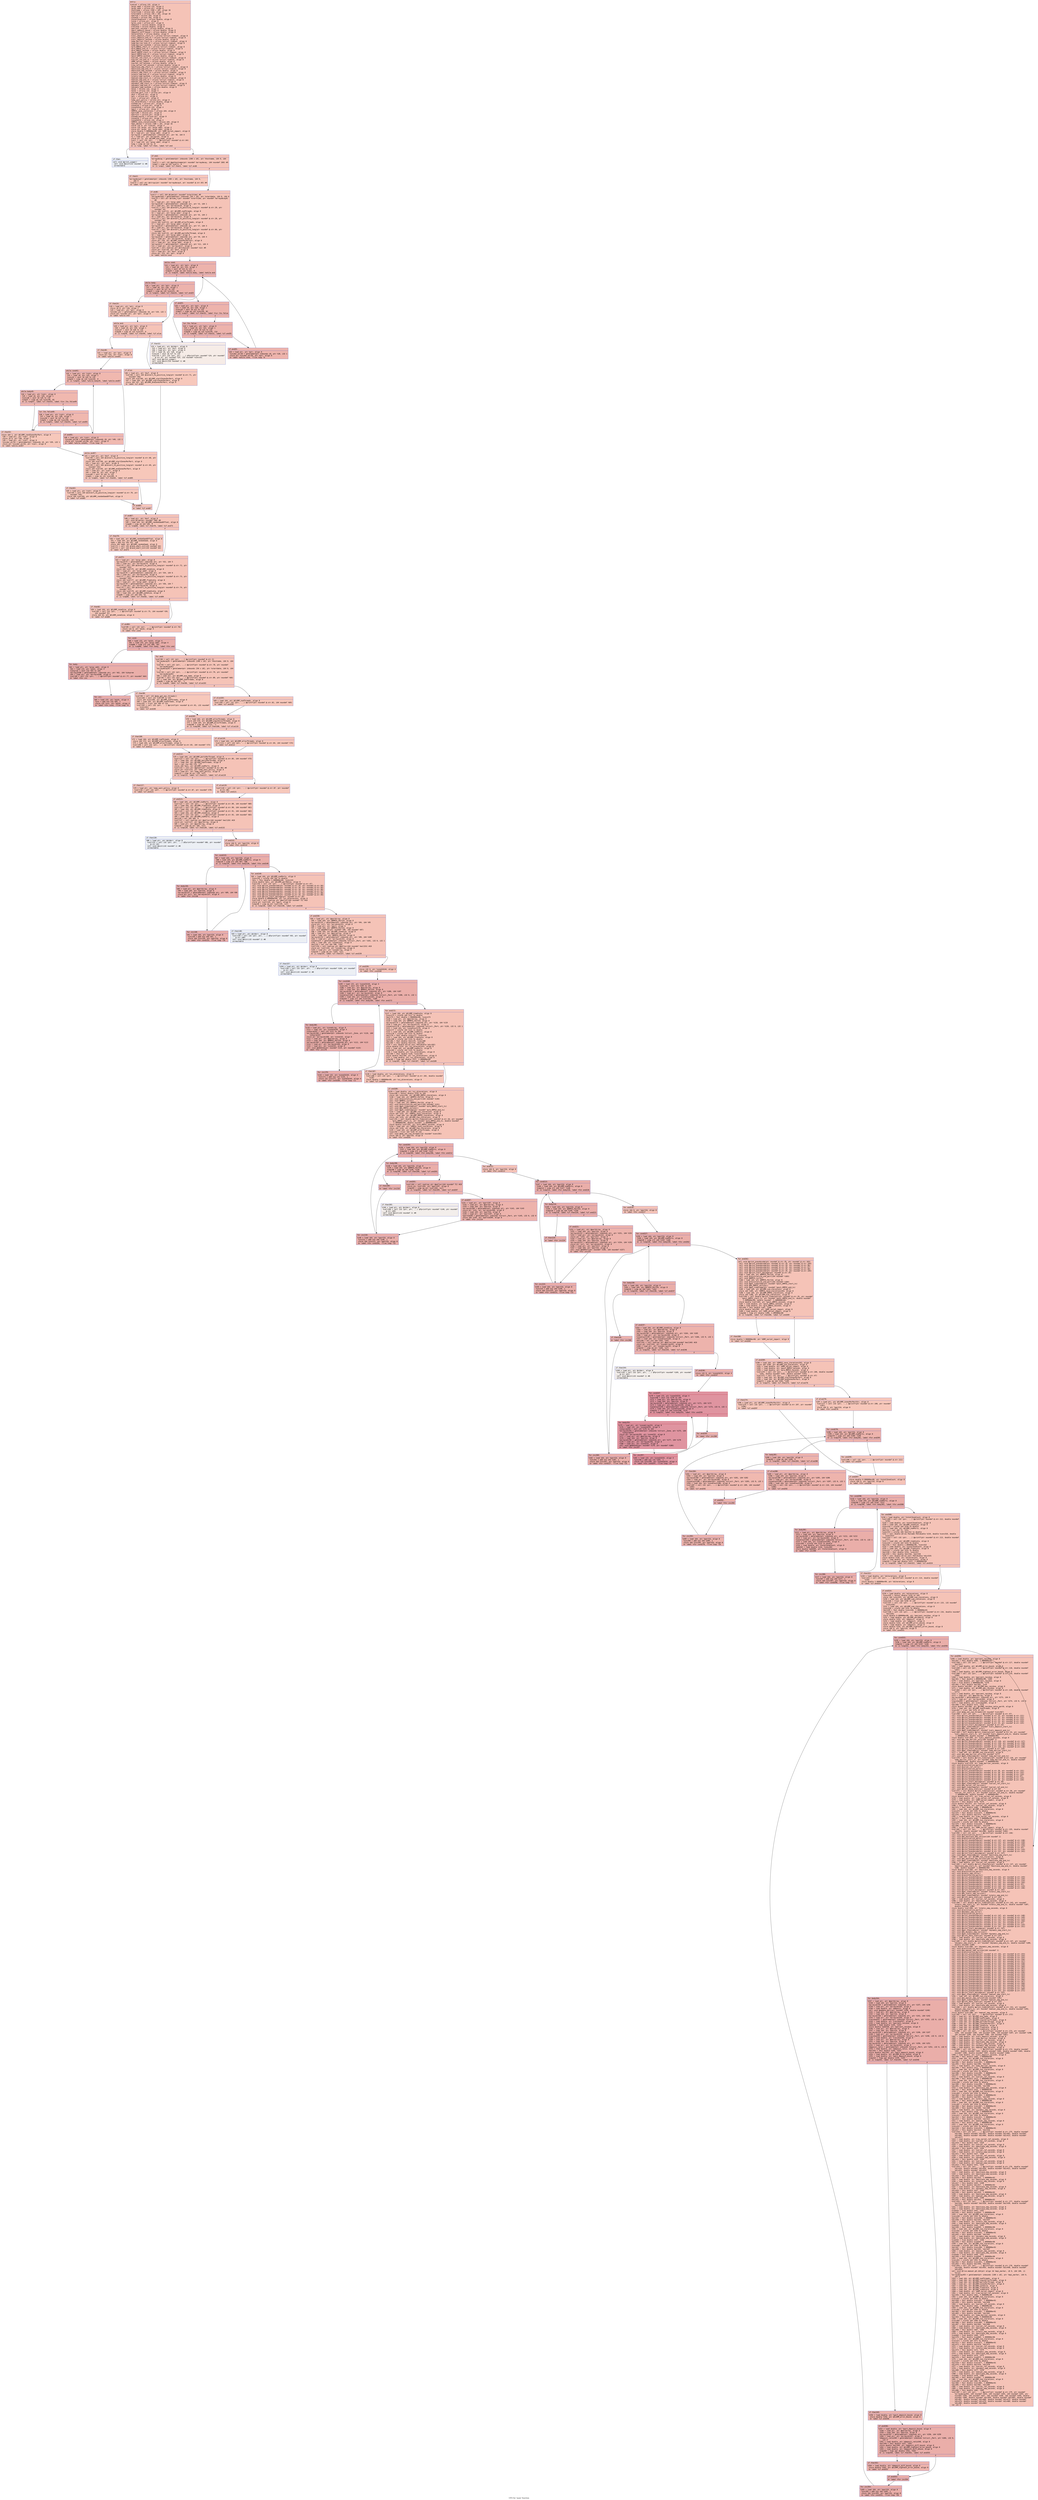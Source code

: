 digraph "CFG for 'main' function" {
	label="CFG for 'main' function";

	Node0x5567ef58c830 [shape=record,color="#3d50c3ff", style=filled, fillcolor="#e8765c70" fontname="Courier",label="{entry:\l|  %retval = alloca i32, align 4\l  %argc.addr = alloca i32, align 4\l  %argv.addr = alloca ptr, align 8\l  %hostname = alloca [200 x i8], align 16\l  %starttime = alloca i64, align 8\l  %startdate = alloca [50 x i8], align 16\l  %partId = alloca i64, align 8\l  %zoneId = alloca i64, align 8\l  %totalZoneCount = alloca double, align 8\l  %zone = alloca ptr, align 8\l  %prev_zone = alloca ptr, align 8\l  %deposit = alloca double, align 8\l  %residue = alloca double, align 8\l  %percent_residue = alloca double, align 8\l  %part_deposit_bound = alloca double, align 8\l  %deposit_diff_bound = alloca double, align 8\l  %diterations = alloca double, align 8\l  %calc_deposit_start_ts = alloca %struct.timeval, align 8\l  %calc_deposit_end_ts = alloca %struct.timeval, align 8\l  %calc_deposit_seconds = alloca double, align 8\l  %omp_barrier_start_ts = alloca %struct.timeval, align 8\l  %omp_barrier_end_ts = alloca %struct.timeval, align 8\l  %omp_barrier_seconds = alloca double, align 8\l  %pre_OMPSI_start_ts = alloca %struct.timeval, align 8\l  %pre_OMPSI_end_ts = alloca %struct.timeval, align 8\l  %pre_OMPSI_seconds = alloca double, align 8\l  %post_OMPSI_start_ts = alloca %struct.timeval, align 8\l  %post_OMPSI_end_ts = alloca %struct.timeval, align 8\l  %post_OMPSI_seconds = alloca double, align 8\l  %serial_ref_start_ts = alloca %struct.timeval, align 8\l  %serial_ref_end_ts = alloca %struct.timeval, align 8\l  %OMP_serial_impact = alloca double, align 8\l  %serial_ref_seconds = alloca double, align 8\l  %raw_serial_ref_seconds = alloca double, align 8\l  %bestcase_omp_start_ts = alloca %struct.timeval, align 8\l  %bestcase_omp_end_ts = alloca %struct.timeval, align 8\l  %bestcase_omp_seconds = alloca double, align 8\l  %static_omp_start_ts = alloca %struct.timeval, align 8\l  %static_omp_end_ts = alloca %struct.timeval, align 8\l  %static_omp_seconds = alloca double, align 8\l  %manual_omp_start_ts = alloca %struct.timeval, align 8\l  %manual_omp_end_ts = alloca %struct.timeval, align 8\l  %manual_omp_seconds = alloca double, align 8\l  %dynamic_omp_start_ts = alloca %struct.timeval, align 8\l  %dynamic_omp_end_ts = alloca %struct.timeval, align 8\l  %dynamic_omp_seconds = alloca double, align 8\l  %bidx = alloca i32, align 4\l  %aidx = alloca i32, align 4\l  %sorted_part_list = alloca ptr, align 8\l  %buf = alloca ptr, align 8\l  %ptr = alloca ptr, align 8\l  %rptr = alloca ptr, align 8\l  %omp_wait_policy = alloca ptr, align 8\l  %si_diterations = alloca double, align 8\l  %zoneArray = alloca ptr, align 8\l  %zone143 = alloca ptr, align 8\l  %zoneId144 = alloca i32, align 4\l  %part = alloca ptr, align 8\l  %OMPSI_save_iterations = alloca i64, align 8\l  %part197 = alloca ptr, align 8\l  %part217 = alloca ptr, align 8\l  %zoneArray231 = alloca ptr, align 8\l  %zone232 = alloca ptr, align 8\l  %zoneId233 = alloca i32, align 4\l  %OMPSI_save_iterations263 = alloca i64, align 8\l  %mpi_marker = alloca [100 x i8], align 16\l  store i32 0, ptr %retval, align 4\l  store i32 %argc, ptr %argc.addr, align 4\l  store ptr %argv, ptr %argv.addr, align 8\l  store double 1.000000e+00, ptr %OMP_serial_impact, align 8\l  %0 = load ptr, ptr %argv.addr, align 8\l  %arrayidx = getelementptr inbounds ptr, ptr %0, i64 0\l  %1 = load ptr, ptr %arrayidx, align 8\l  store ptr %1, ptr @CLOMP_exe_name, align 8\l  %call = call i32 (ptr, ...) @printf(ptr noundef @.str.64)\l  %2 = load i32, ptr %argc.addr, align 4\l  %cmp = icmp ne i32 %2, 8\l  br i1 %cmp, label %if.then, label %if.end\l|{<s0>T|<s1>F}}"];
	Node0x5567ef58c830:s0 -> Node0x5567ef590290[tooltip="entry -> if.then\nProbability 0.00%" ];
	Node0x5567ef58c830:s1 -> Node0x5567ef590300[tooltip="entry -> if.end\nProbability 100.00%" ];
	Node0x5567ef590290 [shape=record,color="#3d50c3ff", style=filled, fillcolor="#d4dbe670" fontname="Courier",label="{if.then:\l|  call void @print_usage()\l  call void @exit(i32 noundef 1) #8\l  unreachable\l}"];
	Node0x5567ef590300 [shape=record,color="#3d50c3ff", style=filled, fillcolor="#e8765c70" fontname="Courier",label="{if.end:\l|  %arraydecay = getelementptr inbounds [200 x i8], ptr %hostname, i64 0, i64\l... 0\l  %call1 = call i32 @gethostname(ptr noundef %arraydecay, i64 noundef 200) #9\l  %cmp2 = icmp ne i32 %call1, 0\l  br i1 %cmp2, label %if.then3, label %if.end6\l|{<s0>T|<s1>F}}"];
	Node0x5567ef590300:s0 -> Node0x5567ef590990[tooltip="if.end -> if.then3\nProbability 62.50%" ];
	Node0x5567ef590300:s1 -> Node0x5567ef590a10[tooltip="if.end -> if.end6\nProbability 37.50%" ];
	Node0x5567ef590990 [shape=record,color="#3d50c3ff", style=filled, fillcolor="#ec7f6370" fontname="Courier",label="{if.then3:\l|  %arraydecay4 = getelementptr inbounds [200 x i8], ptr %hostname, i64 0,\l... i64 0\l  %call5 = call ptr @strcpy(ptr noundef %arraydecay4, ptr noundef @.str.65) #9\l  br label %if.end6\l}"];
	Node0x5567ef590990 -> Node0x5567ef590a10[tooltip="if.then3 -> if.end6\nProbability 100.00%" ];
	Node0x5567ef590a10 [shape=record,color="#3d50c3ff", style=filled, fillcolor="#e8765c70" fontname="Courier",label="{if.end6:\l|  %call7 = call i64 @time(ptr noundef %starttime) #9\l  %arraydecay8 = getelementptr inbounds [50 x i8], ptr %startdate, i64 0, i64 0\l  %call9 = call ptr @ctime_r(ptr noundef %starttime, ptr noundef %arraydecay8)\l... #9\l  %3 = load ptr, ptr %argv.addr, align 8\l  %arrayidx10 = getelementptr inbounds ptr, ptr %3, i64 1\l  %4 = load ptr, ptr %arrayidx10, align 8\l  %call11 = call i64 @convert_to_positive_long(ptr noundef @.str.28, ptr\l... noundef %4)\l  store i64 %call11, ptr @CLOMP_numThreads, align 8\l  %5 = load ptr, ptr %argv.addr, align 8\l  %arrayidx12 = getelementptr inbounds ptr, ptr %5, i64 2\l  %6 = load ptr, ptr %arrayidx12, align 8\l  %call13 = call i64 @convert_to_positive_long(ptr noundef @.str.28, ptr\l... noundef %6)\l  store i64 %call13, ptr @CLOMP_allocThreads, align 8\l  %7 = load ptr, ptr %argv.addr, align 8\l  %arrayidx14 = getelementptr inbounds ptr, ptr %7, i64 3\l  %8 = load ptr, ptr %arrayidx14, align 8\l  %call15 = call i64 @convert_to_positive_long(ptr noundef @.str.66, ptr\l... noundef %8)\l  store i64 %call15, ptr @CLOMP_partsPerThread, align 8\l  %9 = load ptr, ptr %argv.addr, align 8\l  %arrayidx16 = getelementptr inbounds ptr, ptr %9, i64 4\l  %10 = load ptr, ptr %arrayidx16, align 8\l  store ptr %10, ptr @CLOMP_zonesPerPartStr, align 8\l  %11 = load ptr, ptr %argv.addr, align 8\l  %arrayidx17 = getelementptr inbounds ptr, ptr %11, i64 4\l  %12 = load ptr, ptr %arrayidx17, align 8\l  %call18 = call noalias ptr @strdup(ptr noundef %12) #9\l  store ptr %call18, ptr %buf, align 8\l  %13 = load ptr, ptr %buf, align 8\l  store ptr %13, ptr %ptr, align 8\l  br label %while.cond\l}"];
	Node0x5567ef590a10 -> Node0x5567ef5ebaf0[tooltip="if.end6 -> while.cond\nProbability 100.00%" ];
	Node0x5567ef5ebaf0 [shape=record,color="#3d50c3ff", style=filled, fillcolor="#d6524470" fontname="Courier",label="{while.cond:\l|  %14 = load ptr, ptr %ptr, align 8\l  %15 = load i8, ptr %14, align 1\l  %conv = sext i8 %15 to i32\l  %cmp19 = icmp ne i32 %conv, 0\l  br i1 %cmp19, label %while.body, label %while.end\l|{<s0>T|<s1>F}}"];
	Node0x5567ef5ebaf0:s0 -> Node0x5567ef5ebe50[tooltip="while.cond -> while.body\nProbability 96.88%" ];
	Node0x5567ef5ebaf0:s1 -> Node0x5567ef58eb30[tooltip="while.cond -> while.end\nProbability 3.12%" ];
	Node0x5567ef5ebe50 [shape=record,color="#3d50c3ff", style=filled, fillcolor="#d6524470" fontname="Courier",label="{while.body:\l|  %16 = load ptr, ptr %ptr, align 8\l  %17 = load i8, ptr %16, align 1\l  %conv21 = sext i8 %17 to i32\l  %cmp22 = icmp eq i32 %conv21, 45\l  br i1 %cmp22, label %if.then24, label %if.end25\l|{<s0>T|<s1>F}}"];
	Node0x5567ef5ebe50:s0 -> Node0x5567ef58ef30[tooltip="while.body -> if.then24\nProbability 3.12%" ];
	Node0x5567ef5ebe50:s1 -> Node0x5567ef58efb0[tooltip="while.body -> if.end25\nProbability 96.88%" ];
	Node0x5567ef58ef30 [shape=record,color="#3d50c3ff", style=filled, fillcolor="#ec7f6370" fontname="Courier",label="{if.then24:\l|  %18 = load ptr, ptr %ptr, align 8\l  store i8 0, ptr %18, align 1\l  %19 = load ptr, ptr %ptr, align 8\l  %incdec.ptr = getelementptr inbounds i8, ptr %19, i32 1\l  store ptr %incdec.ptr, ptr %ptr, align 8\l  br label %while.end\l}"];
	Node0x5567ef58ef30 -> Node0x5567ef58eb30[tooltip="if.then24 -> while.end\nProbability 100.00%" ];
	Node0x5567ef58efb0 [shape=record,color="#3d50c3ff", style=filled, fillcolor="#d6524470" fontname="Courier",label="{if.end25:\l|  %20 = load ptr, ptr %ptr, align 8\l  %21 = load i8, ptr %20, align 1\l  %conv26 = sext i8 %21 to i32\l  %cmp27 = icmp eq i32 %conv26, 82\l  br i1 %cmp27, label %if.then32, label %lor.lhs.false\l|{<s0>T|<s1>F}}"];
	Node0x5567ef58efb0:s0 -> Node0x5567ef5ed0e0[tooltip="if.end25 -> if.then32\nProbability 0.00%" ];
	Node0x5567ef58efb0:s1 -> Node0x5567ef5ed160[tooltip="if.end25 -> lor.lhs.false\nProbability 100.00%" ];
	Node0x5567ef5ed160 [shape=record,color="#3d50c3ff", style=filled, fillcolor="#d6524470" fontname="Courier",label="{lor.lhs.false:\l|  %22 = load ptr, ptr %ptr, align 8\l  %23 = load i8, ptr %22, align 1\l  %conv29 = sext i8 %23 to i32\l  %cmp30 = icmp eq i32 %conv29, 114\l  br i1 %cmp30, label %if.then32, label %if.end35\l|{<s0>T|<s1>F}}"];
	Node0x5567ef5ed160:s0 -> Node0x5567ef5ed0e0[tooltip="lor.lhs.false -> if.then32\nProbability 0.00%" ];
	Node0x5567ef5ed160:s1 -> Node0x5567ef5ed500[tooltip="lor.lhs.false -> if.end35\nProbability 100.00%" ];
	Node0x5567ef5ed0e0 [shape=record,color="#3d50c3ff", style=filled, fillcolor="#ead5c970" fontname="Courier",label="{if.then32:\l|  %24 = load ptr, ptr @stderr, align 8\l  %25 = load ptr, ptr %buf, align 8\l  %26 = load ptr, ptr %ptr, align 8\l  %27 = load i8, ptr %26, align 1\l  %conv33 = sext i8 %27 to i32\l  %call34 = call i32 (ptr, ptr, ...) @fprintf(ptr noundef %24, ptr noundef\l... @.str.67, ptr noundef %25, i32 noundef %conv33)\l  call void @print_usage()\l  call void @exit(i32 noundef 1) #8\l  unreachable\l}"];
	Node0x5567ef5ed500 [shape=record,color="#3d50c3ff", style=filled, fillcolor="#d6524470" fontname="Courier",label="{if.end35:\l|  %28 = load ptr, ptr %ptr, align 8\l  %incdec.ptr36 = getelementptr inbounds i8, ptr %28, i32 1\l  store ptr %incdec.ptr36, ptr %ptr, align 8\l  br label %while.cond, !llvm.loop !6\l}"];
	Node0x5567ef5ed500 -> Node0x5567ef5ebaf0[tooltip="if.end35 -> while.cond\nProbability 100.00%" ];
	Node0x5567ef58eb30 [shape=record,color="#3d50c3ff", style=filled, fillcolor="#e8765c70" fontname="Courier",label="{while.end:\l|  %29 = load ptr, ptr %ptr, align 8\l  %30 = load i8, ptr %29, align 1\l  %conv37 = sext i8 %30 to i32\l  %cmp38 = icmp ne i32 %conv37, 0\l  br i1 %cmp38, label %if.then40, label %if.else\l|{<s0>T|<s1>F}}"];
	Node0x5567ef58eb30:s0 -> Node0x5567ef5ee250[tooltip="while.end -> if.then40\nProbability 62.50%" ];
	Node0x5567ef58eb30:s1 -> Node0x5567ef5ee2d0[tooltip="while.end -> if.else\nProbability 37.50%" ];
	Node0x5567ef5ee250 [shape=record,color="#3d50c3ff", style=filled, fillcolor="#ec7f6370" fontname="Courier",label="{if.then40:\l|  %31 = load ptr, ptr %ptr, align 8\l  store ptr %31, ptr %rptr, align 8\l  br label %while.cond41\l}"];
	Node0x5567ef5ee250 -> Node0x5567ef5ee510[tooltip="if.then40 -> while.cond41\nProbability 100.00%" ];
	Node0x5567ef5ee510 [shape=record,color="#3d50c3ff", style=filled, fillcolor="#dc5d4a70" fontname="Courier",label="{while.cond41:\l|  %32 = load ptr, ptr %rptr, align 8\l  %33 = load i8, ptr %32, align 1\l  %conv42 = sext i8 %33 to i32\l  %cmp43 = icmp ne i32 %conv42, 0\l  br i1 %cmp43, label %while.body45, label %while.end57\l|{<s0>T|<s1>F}}"];
	Node0x5567ef5ee510:s0 -> Node0x5567ef5ee840[tooltip="while.cond41 -> while.body45\nProbability 96.88%" ];
	Node0x5567ef5ee510:s1 -> Node0x5567ef5ee8c0[tooltip="while.cond41 -> while.end57\nProbability 3.12%" ];
	Node0x5567ef5ee840 [shape=record,color="#3d50c3ff", style=filled, fillcolor="#dc5d4a70" fontname="Courier",label="{while.body45:\l|  %34 = load ptr, ptr %rptr, align 8\l  %35 = load i8, ptr %34, align 1\l  %conv46 = sext i8 %35 to i32\l  %cmp47 = icmp eq i32 %conv46, 82\l  br i1 %cmp47, label %if.then53, label %lor.lhs.false49\l|{<s0>T|<s1>F}}"];
	Node0x5567ef5ee840:s0 -> Node0x5567ef5eec30[tooltip="while.body45 -> if.then53\nProbability 3.12%" ];
	Node0x5567ef5ee840:s1 -> Node0x5567ef5eecb0[tooltip="while.body45 -> lor.lhs.false49\nProbability 96.88%" ];
	Node0x5567ef5eecb0 [shape=record,color="#3d50c3ff", style=filled, fillcolor="#dc5d4a70" fontname="Courier",label="{lor.lhs.false49:\l|  %36 = load ptr, ptr %rptr, align 8\l  %37 = load i8, ptr %36, align 1\l  %conv50 = sext i8 %37 to i32\l  %cmp51 = icmp eq i32 %conv50, 114\l  br i1 %cmp51, label %if.then53, label %if.end55\l|{<s0>T|<s1>F}}"];
	Node0x5567ef5eecb0:s0 -> Node0x5567ef5eec30[tooltip="lor.lhs.false49 -> if.then53\nProbability 3.12%" ];
	Node0x5567ef5eecb0:s1 -> Node0x5567ef5ef0b0[tooltip="lor.lhs.false49 -> if.end55\nProbability 96.88%" ];
	Node0x5567ef5eec30 [shape=record,color="#3d50c3ff", style=filled, fillcolor="#ed836670" fontname="Courier",label="{if.then53:\l|  store i64 1, ptr @CLOMP_randZonesPerPart, align 8\l  %38 = load ptr, ptr %rptr, align 8\l  store i8 0, ptr %38, align 1\l  %39 = load ptr, ptr %rptr, align 8\l  %incdec.ptr54 = getelementptr inbounds i8, ptr %39, i32 1\l  store ptr %incdec.ptr54, ptr %rptr, align 8\l  br label %while.end57\l}"];
	Node0x5567ef5eec30 -> Node0x5567ef5ee8c0[tooltip="if.then53 -> while.end57\nProbability 100.00%" ];
	Node0x5567ef5ef0b0 [shape=record,color="#3d50c3ff", style=filled, fillcolor="#de614d70" fontname="Courier",label="{if.end55:\l|  %40 = load ptr, ptr %rptr, align 8\l  %incdec.ptr56 = getelementptr inbounds i8, ptr %40, i32 1\l  store ptr %incdec.ptr56, ptr %rptr, align 8\l  br label %while.cond41, !llvm.loop !8\l}"];
	Node0x5567ef5ef0b0 -> Node0x5567ef5ee510[tooltip="if.end55 -> while.cond41\nProbability 100.00%" ];
	Node0x5567ef5ee8c0 [shape=record,color="#3d50c3ff", style=filled, fillcolor="#ec7f6370" fontname="Courier",label="{while.end57:\l|  %41 = load ptr, ptr %buf, align 8\l  %call58 = call i64 @convert_to_positive_long(ptr noundef @.str.68, ptr\l... noundef %41)\l  store i64 %call58, ptr @CLOMP_startZonesPerPart, align 8\l  %42 = load ptr, ptr %ptr, align 8\l  %call59 = call i64 @convert_to_positive_long(ptr noundef @.str.69, ptr\l... noundef %42)\l  store i64 %call59, ptr @CLOMP_endZonesPerPart, align 8\l  %43 = load ptr, ptr %rptr, align 8\l  %44 = load i8, ptr %43, align 1\l  %conv60 = sext i8 %44 to i32\l  %cmp61 = icmp ne i32 %conv60, 0\l  br i1 %cmp61, label %if.then63, label %if.end65\l|{<s0>T|<s1>F}}"];
	Node0x5567ef5ee8c0:s0 -> Node0x5567ef5f00c0[tooltip="while.end57 -> if.then63\nProbability 62.50%" ];
	Node0x5567ef5ee8c0:s1 -> Node0x5567ef5f0110[tooltip="while.end57 -> if.end65\nProbability 37.50%" ];
	Node0x5567ef5f00c0 [shape=record,color="#3d50c3ff", style=filled, fillcolor="#ed836670" fontname="Courier",label="{if.then63:\l|  %45 = load ptr, ptr %rptr, align 8\l  %call64 = call i64 @convert_to_positive_long(ptr noundef @.str.70, ptr\l... noundef %45)\l  store i64 %call64, ptr @CLOMP_randomSeedOffset, align 8\l  br label %if.end65\l}"];
	Node0x5567ef5f00c0 -> Node0x5567ef5f0110[tooltip="if.then63 -> if.end65\nProbability 100.00%" ];
	Node0x5567ef5f0110 [shape=record,color="#3d50c3ff", style=filled, fillcolor="#ec7f6370" fontname="Courier",label="{if.end65:\l|  br label %if.end67\l}"];
	Node0x5567ef5f0110 -> Node0x5567ef5f0550[tooltip="if.end65 -> if.end67\nProbability 100.00%" ];
	Node0x5567ef5ee2d0 [shape=record,color="#3d50c3ff", style=filled, fillcolor="#ed836670" fontname="Courier",label="{if.else:\l|  %46 = load ptr, ptr %buf, align 8\l  %call66 = call i64 @convert_to_positive_long(ptr noundef @.str.71, ptr\l... noundef %46)\l  store i64 %call66, ptr @CLOMP_startZonesPerPart, align 8\l  %47 = load i64, ptr @CLOMP_startZonesPerPart, align 8\l  store i64 %47, ptr @CLOMP_endZonesPerPart, align 8\l  br label %if.end67\l}"];
	Node0x5567ef5ee2d0 -> Node0x5567ef5f0550[tooltip="if.else -> if.end67\nProbability 100.00%" ];
	Node0x5567ef5f0550 [shape=record,color="#3d50c3ff", style=filled, fillcolor="#e8765c70" fontname="Courier",label="{if.end67:\l|  %48 = load ptr, ptr %buf, align 8\l  call void @free(ptr noundef %48) #9\l  %49 = load i64, ptr @CLOMP_randomSeedOffset, align 8\l  %cmp68 = icmp ne i64 %49, 0\l  br i1 %cmp68, label %if.then70, label %if.end73\l|{<s0>T|<s1>F}}"];
	Node0x5567ef5f0550:s0 -> Node0x5567ef5f1550[tooltip="if.end67 -> if.then70\nProbability 62.50%" ];
	Node0x5567ef5f0550:s1 -> Node0x5567ef5f15a0[tooltip="if.end67 -> if.end73\nProbability 37.50%" ];
	Node0x5567ef5f1550 [shape=record,color="#3d50c3ff", style=filled, fillcolor="#ec7f6370" fontname="Courier",label="{if.then70:\l|  %50 = load i64, ptr @CLOMP_randomSeedOffset, align 8\l  %51 = load i64, ptr @CLOMP_randomSeed, align 8\l  %add = add nsw i64 %51, %50\l  store i64 %add, ptr @CLOMP_randomSeed, align 8\l  %call71 = call i32 @rand_small_int(i32 noundef 64)\l  %call72 = call i32 @rand_small_int(i32 noundef 64)\l  br label %if.end73\l}"];
	Node0x5567ef5f1550 -> Node0x5567ef5f15a0[tooltip="if.then70 -> if.end73\nProbability 100.00%" ];
	Node0x5567ef5f15a0 [shape=record,color="#3d50c3ff", style=filled, fillcolor="#e8765c70" fontname="Courier",label="{if.end73:\l|  %52 = load ptr, ptr %argv.addr, align 8\l  %arrayidx74 = getelementptr inbounds ptr, ptr %52, i64 5\l  %53 = load ptr, ptr %arrayidx74, align 8\l  %call75 = call i64 @convert_to_positive_long(ptr noundef @.str.72, ptr\l... noundef %53)\l  store i64 %call75, ptr @CLOMP_zoneSize, align 8\l  %54 = load ptr, ptr %argv.addr, align 8\l  %arrayidx76 = getelementptr inbounds ptr, ptr %54, i64 6\l  %55 = load ptr, ptr %arrayidx76, align 8\l  %call77 = call i64 @convert_to_positive_long(ptr noundef @.str.73, ptr\l... noundef %55)\l  store i64 %call77, ptr @CLOMP_flopScale, align 8\l  %56 = load ptr, ptr %argv.addr, align 8\l  %arrayidx78 = getelementptr inbounds ptr, ptr %56, i64 7\l  %57 = load ptr, ptr %arrayidx78, align 8\l  %call79 = call i64 @convert_to_positive_long(ptr noundef @.str.74, ptr\l... noundef %57)\l  store i64 %call79, ptr @CLOMP_timeScale, align 8\l  %58 = load i64, ptr @CLOMP_zoneSize, align 8\l  %cmp80 = icmp ult i64 %58, 32\l  br i1 %cmp80, label %if.then82, label %if.end84\l|{<s0>T|<s1>F}}"];
	Node0x5567ef5f15a0:s0 -> Node0x5567ef5f28b0[tooltip="if.end73 -> if.then82\nProbability 50.00%" ];
	Node0x5567ef5f15a0:s1 -> Node0x5567ef5f2900[tooltip="if.end73 -> if.end84\nProbability 50.00%" ];
	Node0x5567ef5f28b0 [shape=record,color="#3d50c3ff", style=filled, fillcolor="#ec7f6370" fontname="Courier",label="{if.then82:\l|  %59 = load i64, ptr @CLOMP_zoneSize, align 8\l  %call83 = call i32 (ptr, ...) @printf(ptr noundef @.str.75, i64 noundef %59,\l... i64 noundef 32)\l  store i64 32, ptr @CLOMP_zoneSize, align 8\l  br label %if.end84\l}"];
	Node0x5567ef5f28b0 -> Node0x5567ef5f2900[tooltip="if.then82 -> if.end84\nProbability 100.00%" ];
	Node0x5567ef5f2900 [shape=record,color="#3d50c3ff", style=filled, fillcolor="#e8765c70" fontname="Courier",label="{if.end84:\l|  %call85 = call i32 (ptr, ...) @printf(ptr noundef @.str.76)\l  store i32 0, ptr %aidx, align 4\l  br label %for.cond\l}"];
	Node0x5567ef5f2900 -> Node0x5567ef5f2de0[tooltip="if.end84 -> for.cond\nProbability 100.00%" ];
	Node0x5567ef5f2de0 [shape=record,color="#3d50c3ff", style=filled, fillcolor="#d0473d70" fontname="Courier",label="{for.cond:\l|  %60 = load i32, ptr %aidx, align 4\l  %61 = load i32, ptr %argc.addr, align 4\l  %cmp86 = icmp slt i32 %60, %61\l  br i1 %cmp86, label %for.body, label %for.end\l|{<s0>T|<s1>F}}"];
	Node0x5567ef5f2de0:s0 -> Node0x5567ef5f3080[tooltip="for.cond -> for.body\nProbability 96.88%" ];
	Node0x5567ef5f2de0:s1 -> Node0x5567ef5f3100[tooltip="for.cond -> for.end\nProbability 3.12%" ];
	Node0x5567ef5f3080 [shape=record,color="#3d50c3ff", style=filled, fillcolor="#d0473d70" fontname="Courier",label="{for.body:\l|  %62 = load ptr, ptr %argv.addr, align 8\l  %63 = load i32, ptr %aidx, align 4\l  %idxprom = sext i32 %63 to i64\l  %arrayidx88 = getelementptr inbounds ptr, ptr %62, i64 %idxprom\l  %64 = load ptr, ptr %arrayidx88, align 8\l  %call89 = call i32 (ptr, ...) @printf(ptr noundef @.str.77, ptr noundef %64)\l  br label %for.inc\l}"];
	Node0x5567ef5f3080 -> Node0x5567ef5f3630[tooltip="for.body -> for.inc\nProbability 100.00%" ];
	Node0x5567ef5f3630 [shape=record,color="#3d50c3ff", style=filled, fillcolor="#d0473d70" fontname="Courier",label="{for.inc:\l|  %65 = load i32, ptr %aidx, align 4\l  %inc = add nsw i32 %65, 1\l  store i32 %inc, ptr %aidx, align 4\l  br label %for.cond, !llvm.loop !9\l}"];
	Node0x5567ef5f3630 -> Node0x5567ef5f2de0[tooltip="for.inc -> for.cond\nProbability 100.00%" ];
	Node0x5567ef5f3100 [shape=record,color="#3d50c3ff", style=filled, fillcolor="#e8765c70" fontname="Courier",label="{for.end:\l|  %call90 = call i32 (ptr, ...) @printf(ptr noundef @.str.3)\l  %arraydecay91 = getelementptr inbounds [200 x i8], ptr %hostname, i64 0, i64\l... 0\l  %call92 = call i32 (ptr, ...) @printf(ptr noundef @.str.78, ptr noundef\l... %arraydecay91)\l  %arraydecay93 = getelementptr inbounds [50 x i8], ptr %startdate, i64 0, i64\l... 0\l  %call94 = call i32 (ptr, ...) @printf(ptr noundef @.str.79, ptr noundef\l... %arraydecay93)\l  %66 = load ptr, ptr @CLOMP_exe_name, align 8\l  %call95 = call i32 (ptr, ...) @printf(ptr noundef @.str.80, ptr noundef %66)\l  %67 = load i64, ptr @CLOMP_numThreads, align 8\l  %cmp96 = icmp eq i64 %67, -1\l  br i1 %cmp96, label %if.then98, label %if.else103\l|{<s0>T|<s1>F}}"];
	Node0x5567ef5f3100:s0 -> Node0x5567ef5f4330[tooltip="for.end -> if.then98\nProbability 37.50%" ];
	Node0x5567ef5f3100:s1 -> Node0x5567ef5f4380[tooltip="for.end -> if.else103\nProbability 62.50%" ];
	Node0x5567ef5f4330 [shape=record,color="#3d50c3ff", style=filled, fillcolor="#ed836670" fontname="Courier",label="{if.then98:\l|  %call99 = call i32 @omp_get_max_threads()\l  %conv100 = sext i32 %call99 to i64\l  store i64 %conv100, ptr @CLOMP_numThreads, align 8\l  %68 = load i64, ptr @CLOMP_numThreads, align 8\l  %conv101 = trunc i64 %68 to i32\l  %call102 = call i32 (ptr, ...) @printf(ptr noundef @.str.81, i32 noundef\l... %conv101)\l  br label %if.end105\l}"];
	Node0x5567ef5f4330 -> Node0x5567ef5f4940[tooltip="if.then98 -> if.end105\nProbability 100.00%" ];
	Node0x5567ef5f4380 [shape=record,color="#3d50c3ff", style=filled, fillcolor="#ec7f6370" fontname="Courier",label="{if.else103:\l|  %69 = load i64, ptr @CLOMP_numThreads, align 8\l  %call104 = call i32 (ptr, ...) @printf(ptr noundef @.str.82, i64 noundef %69)\l  br label %if.end105\l}"];
	Node0x5567ef5f4380 -> Node0x5567ef5f4940[tooltip="if.else103 -> if.end105\nProbability 100.00%" ];
	Node0x5567ef5f4940 [shape=record,color="#3d50c3ff", style=filled, fillcolor="#e8765c70" fontname="Courier",label="{if.end105:\l|  %70 = load i64, ptr @CLOMP_allocThreads, align 8\l  store i64 %70, ptr @CLOMP_inputAllocThreads, align 8\l  %71 = load i64, ptr @CLOMP_allocThreads, align 8\l  %cmp106 = icmp eq i64 %71, -1\l  br i1 %cmp106, label %if.then108, label %if.else110\l|{<s0>T|<s1>F}}"];
	Node0x5567ef5f4940:s0 -> Node0x5567ef5f4ea0[tooltip="if.end105 -> if.then108\nProbability 37.50%" ];
	Node0x5567ef5f4940:s1 -> Node0x5567ef5f4ef0[tooltip="if.end105 -> if.else110\nProbability 62.50%" ];
	Node0x5567ef5f4ea0 [shape=record,color="#3d50c3ff", style=filled, fillcolor="#ed836670" fontname="Courier",label="{if.then108:\l|  %72 = load i64, ptr @CLOMP_numThreads, align 8\l  store i64 %72, ptr @CLOMP_allocThreads, align 8\l  %73 = load i64, ptr @CLOMP_allocThreads, align 8\l  %call109 = call i32 (ptr, ...) @printf(ptr noundef @.str.83, i64 noundef %73)\l  br label %if.end112\l}"];
	Node0x5567ef5f4ea0 -> Node0x5567ef5f5320[tooltip="if.then108 -> if.end112\nProbability 100.00%" ];
	Node0x5567ef5f4ef0 [shape=record,color="#3d50c3ff", style=filled, fillcolor="#ec7f6370" fontname="Courier",label="{if.else110:\l|  %74 = load i64, ptr @CLOMP_allocThreads, align 8\l  %call111 = call i32 (ptr, ...) @printf(ptr noundef @.str.84, i64 noundef %74)\l  br label %if.end112\l}"];
	Node0x5567ef5f4ef0 -> Node0x5567ef5f5320[tooltip="if.else110 -> if.end112\nProbability 100.00%" ];
	Node0x5567ef5f5320 [shape=record,color="#3d50c3ff", style=filled, fillcolor="#e8765c70" fontname="Courier",label="{if.end112:\l|  %75 = load i64, ptr @CLOMP_partsPerThread, align 8\l  %call113 = call i32 (ptr, ...) @printf(ptr noundef @.str.85, i64 noundef %75)\l  %76 = load i64, ptr @CLOMP_partsPerThread, align 8\l  %77 = load i64, ptr @CLOMP_numThreads, align 8\l  %mul = mul nsw i64 %76, %77\l  store i64 %mul, ptr @CLOMP_numParts, align 8\l  %call114 = call ptr @getenv(ptr noundef @.str.86) #9\l  store ptr %call114, ptr %omp_wait_policy, align 8\l  %78 = load ptr, ptr %omp_wait_policy, align 8\l  %cmp115 = icmp ne ptr %78, null\l  br i1 %cmp115, label %if.then117, label %if.else119\l|{<s0>T|<s1>F}}"];
	Node0x5567ef5f5320:s0 -> Node0x5567ef5f5db0[tooltip="if.end112 -> if.then117\nProbability 62.50%" ];
	Node0x5567ef5f5320:s1 -> Node0x5567ef5f5e00[tooltip="if.end112 -> if.else119\nProbability 37.50%" ];
	Node0x5567ef5f5db0 [shape=record,color="#3d50c3ff", style=filled, fillcolor="#ec7f6370" fontname="Courier",label="{if.then117:\l|  %79 = load ptr, ptr %omp_wait_policy, align 8\l  %call118 = call i32 (ptr, ...) @printf(ptr noundef @.str.87, ptr noundef %79)\l  br label %if.end121\l}"];
	Node0x5567ef5f5db0 -> Node0x5567ef5ec160[tooltip="if.then117 -> if.end121\nProbability 100.00%" ];
	Node0x5567ef5f5e00 [shape=record,color="#3d50c3ff", style=filled, fillcolor="#ed836670" fontname="Courier",label="{if.else119:\l|  %call120 = call i32 (ptr, ...) @printf(ptr noundef @.str.87, ptr noundef\l... @.str.88)\l  br label %if.end121\l}"];
	Node0x5567ef5f5e00 -> Node0x5567ef5ec160[tooltip="if.else119 -> if.end121\nProbability 100.00%" ];
	Node0x5567ef5ec160 [shape=record,color="#3d50c3ff", style=filled, fillcolor="#e8765c70" fontname="Courier",label="{if.end121:\l|  %80 = load i64, ptr @CLOMP_numParts, align 8\l  %call122 = call i32 (ptr, ...) @printf(ptr noundef @.str.89, i64 noundef %80)\l  %81 = load i64, ptr @CLOMP_flopScale, align 8\l  %call123 = call i32 (ptr, ...) @printf(ptr noundef @.str.90, i64 noundef %81)\l  %82 = load i64, ptr @CLOMP_timeScale, align 8\l  %call124 = call i32 (ptr, ...) @printf(ptr noundef @.str.91, i64 noundef %82)\l  %83 = load i64, ptr @CLOMP_zoneSize, align 8\l  %call125 = call i32 (ptr, ...) @printf(ptr noundef @.str.92, i64 noundef %83)\l  %84 = load i64, ptr @CLOMP_numParts, align 8\l  %mul126 = mul i64 %84, 8\l  %call127 = call noalias ptr @malloc(i64 noundef %mul126) #10\l  store ptr %call127, ptr @partArray, align 8\l  %85 = load ptr, ptr @partArray, align 8\l  %cmp128 = icmp eq ptr %85, null\l  br i1 %cmp128, label %if.then130, label %if.end132\l|{<s0>T|<s1>F}}"];
	Node0x5567ef5ec160:s0 -> Node0x5567ef5f7ae0[tooltip="if.end121 -> if.then130\nProbability 0.00%" ];
	Node0x5567ef5ec160:s1 -> Node0x5567ef5f7b60[tooltip="if.end121 -> if.end132\nProbability 100.00%" ];
	Node0x5567ef5f7ae0 [shape=record,color="#3d50c3ff", style=filled, fillcolor="#d4dbe670" fontname="Courier",label="{if.then130:\l|  %86 = load ptr, ptr @stderr, align 8\l  %call131 = call i32 (ptr, ptr, ...) @fprintf(ptr noundef %86, ptr noundef\l... @.str.93)\l  call void @exit(i32 noundef 1) #8\l  unreachable\l}"];
	Node0x5567ef5f7b60 [shape=record,color="#3d50c3ff", style=filled, fillcolor="#e8765c70" fontname="Courier",label="{if.end132:\l|  store i64 0, ptr %partId, align 8\l  br label %for.cond133\l}"];
	Node0x5567ef5f7b60 -> Node0x5567ef5f80c0[tooltip="if.end132 -> for.cond133\nProbability 100.00%" ];
	Node0x5567ef5f80c0 [shape=record,color="#3d50c3ff", style=filled, fillcolor="#d0473d70" fontname="Courier",label="{for.cond133:\l|  %87 = load i64, ptr %partId, align 8\l  %88 = load i64, ptr @CLOMP_numParts, align 8\l  %cmp134 = icmp slt i64 %87, %88\l  br i1 %cmp134, label %for.body136, label %for.end140\l|{<s0>T|<s1>F}}"];
	Node0x5567ef5f80c0:s0 -> Node0x5567ef5f8340[tooltip="for.cond133 -> for.body136\nProbability 96.88%" ];
	Node0x5567ef5f80c0:s1 -> Node0x5567ef5f83c0[tooltip="for.cond133 -> for.end140\nProbability 3.12%" ];
	Node0x5567ef5f8340 [shape=record,color="#3d50c3ff", style=filled, fillcolor="#d0473d70" fontname="Courier",label="{for.body136:\l|  %89 = load ptr, ptr @partArray, align 8\l  %90 = load i64, ptr %partId, align 8\l  %arrayidx137 = getelementptr inbounds ptr, ptr %89, i64 %90\l  store ptr null, ptr %arrayidx137, align 8\l  br label %for.inc138\l}"];
	Node0x5567ef5f8340 -> Node0x5567ef5f8760[tooltip="for.body136 -> for.inc138\nProbability 100.00%" ];
	Node0x5567ef5f8760 [shape=record,color="#3d50c3ff", style=filled, fillcolor="#d0473d70" fontname="Courier",label="{for.inc138:\l|  %91 = load i64, ptr %partId, align 8\l  %inc139 = add nsw i64 %91, 1\l  store i64 %inc139, ptr %partId, align 8\l  br label %for.cond133, !llvm.loop !10\l}"];
	Node0x5567ef5f8760 -> Node0x5567ef5f80c0[tooltip="for.inc138 -> for.cond133\nProbability 100.00%" ];
	Node0x5567ef5f83c0 [shape=record,color="#3d50c3ff", style=filled, fillcolor="#e8765c70" fontname="Courier",label="{for.end140:\l|  %92 = load i64, ptr @CLOMP_numParts, align 8\l  %conv141 = sitofp i64 %92 to double\l  %div = fdiv double 1.000000e+00, %conv141\l  store double %div, ptr @CLOMP_partRatio, align 8\l  %call142 = call i32 (ptr, ...) @printf(ptr noundef @.str.47)\l  call void @print_pseudocode(ptr noundef @.str.34, ptr noundef @.str.94)\l  call void @print_pseudocode(ptr noundef @.str.34, ptr noundef @.str.95)\l  call void @print_pseudocode(ptr noundef @.str.34, ptr noundef @.str.96)\l  call void @print_pseudocode(ptr noundef @.str.34, ptr noundef @.str.97)\l  call void @print_pseudocode(ptr noundef @.str.34, ptr noundef @.str.98)\l  call void @print_pseudocode(ptr noundef @.str.34, ptr noundef @.str.99)\l  call void @print_start_message(ptr noundef @.str.34)\l  store double 0.000000e+00, ptr %si_diterations, align 8\l  %call145 = call noalias ptr @malloc(i64 noundef 72) #10\l  store ptr %call145, ptr %part, align 8\l  %cmp146 = icmp eq ptr %call145, null\l  br i1 %cmp146, label %if.then148, label %if.end150\l|{<s0>T|<s1>F}}"];
	Node0x5567ef5f83c0:s0 -> Node0x5567ef5f9a20[tooltip="for.end140 -> if.then148\nProbability 0.00%" ];
	Node0x5567ef5f83c0:s1 -> Node0x5567ef5f9a70[tooltip="for.end140 -> if.end150\nProbability 100.00%" ];
	Node0x5567ef5f9a20 [shape=record,color="#3d50c3ff", style=filled, fillcolor="#d4dbe670" fontname="Courier",label="{if.then148:\l|  %93 = load ptr, ptr @stderr, align 8\l  %call149 = call i32 (ptr, ptr, ...) @fprintf(ptr noundef %93, ptr noundef\l... @.str.100)\l  call void @exit(i32 noundef 1) #8\l  unreachable\l}"];
	Node0x5567ef5f9a70 [shape=record,color="#3d50c3ff", style=filled, fillcolor="#e8765c70" fontname="Courier",label="{if.end150:\l|  %94 = load ptr, ptr @partArray, align 8\l  %95 = load i64, ptr @OMPSI_PartId, align 8\l  %arrayidx151 = getelementptr inbounds ptr, ptr %94, i64 %95\l  store ptr null, ptr %arrayidx151, align 8\l  %96 = load ptr, ptr %part, align 8\l  %97 = load i64, ptr @OMPSI_PartId, align 8\l  call void @addPart(ptr noundef %96, i64 noundef %97)\l  %98 = load i64, ptr @CLOMP_zoneSize, align 8\l  %99 = load ptr, ptr @partArray, align 8\l  %100 = load i64, ptr @OMPSI_PartId, align 8\l  %arrayidx152 = getelementptr inbounds ptr, ptr %99, i64 %100\l  %101 = load ptr, ptr %arrayidx152, align 8\l  %zoneCount = getelementptr inbounds %struct._Part, ptr %101, i32 0, i32 1\l  %102 = load i64, ptr %zoneCount, align 8\l  %mul153 = mul nsw i64 %98, %102\l  %call154 = call noalias ptr @malloc(i64 noundef %mul153) #10\l  store ptr %call154, ptr %zoneArray, align 8\l  %103 = load ptr, ptr %zoneArray, align 8\l  %cmp155 = icmp eq ptr %103, null\l  br i1 %cmp155, label %if.then157, label %if.end159\l|{<s0>T|<s1>F}}"];
	Node0x5567ef5f9a70:s0 -> Node0x5567ef5fb350[tooltip="if.end150 -> if.then157\nProbability 0.00%" ];
	Node0x5567ef5f9a70:s1 -> Node0x5567ef5fb3a0[tooltip="if.end150 -> if.end159\nProbability 100.00%" ];
	Node0x5567ef5fb350 [shape=record,color="#3d50c3ff", style=filled, fillcolor="#d4dbe670" fontname="Courier",label="{if.then157:\l|  %104 = load ptr, ptr @stderr, align 8\l  %call158 = call i32 (ptr, ptr, ...) @fprintf(ptr noundef %104, ptr noundef\l... @.str.101)\l  call void @exit(i32 noundef 1) #8\l  unreachable\l}"];
	Node0x5567ef5fb3a0 [shape=record,color="#3d50c3ff", style=filled, fillcolor="#e8765c70" fontname="Courier",label="{if.end159:\l|  store i32 0, ptr %zoneId144, align 4\l  br label %for.cond160\l}"];
	Node0x5567ef5fb3a0 -> Node0x5567ef5fb8a0[tooltip="if.end159 -> for.cond160\nProbability 100.00%" ];
	Node0x5567ef5fb8a0 [shape=record,color="#3d50c3ff", style=filled, fillcolor="#d0473d70" fontname="Courier",label="{for.cond160:\l|  %105 = load i32, ptr %zoneId144, align 4\l  %conv161 = sext i32 %105 to i64\l  %106 = load ptr, ptr @partArray, align 8\l  %107 = load i64, ptr @OMPSI_PartId, align 8\l  %arrayidx162 = getelementptr inbounds ptr, ptr %106, i64 %107\l  %108 = load ptr, ptr %arrayidx162, align 8\l  %zoneCount163 = getelementptr inbounds %struct._Part, ptr %108, i32 0, i32 1\l  %109 = load i64, ptr %zoneCount163, align 8\l  %cmp164 = icmp slt i64 %conv161, %109\l  br i1 %cmp164, label %for.body166, label %for.end172\l|{<s0>T|<s1>F}}"];
	Node0x5567ef5fb8a0:s0 -> Node0x5567ef5fbef0[tooltip="for.cond160 -> for.body166\nProbability 96.88%" ];
	Node0x5567ef5fb8a0:s1 -> Node0x5567ef5fbf70[tooltip="for.cond160 -> for.end172\nProbability 3.12%" ];
	Node0x5567ef5fbef0 [shape=record,color="#3d50c3ff", style=filled, fillcolor="#d0473d70" fontname="Courier",label="{for.body166:\l|  %110 = load ptr, ptr %zoneArray, align 8\l  %111 = load i32, ptr %zoneId144, align 4\l  %idxprom167 = sext i32 %111 to i64\l  %arrayidx168 = getelementptr inbounds %struct._Zone, ptr %110, i64\l... %idxprom167\l  store ptr %arrayidx168, ptr %zone143, align 8\l  %112 = load ptr, ptr @partArray, align 8\l  %113 = load i64, ptr @OMPSI_PartId, align 8\l  %arrayidx169 = getelementptr inbounds ptr, ptr %112, i64 %113\l  %114 = load ptr, ptr %arrayidx169, align 8\l  %115 = load ptr, ptr %zone143, align 8\l  call void @addZone(ptr noundef %114, ptr noundef %115)\l  br label %for.inc170\l}"];
	Node0x5567ef5fbef0 -> Node0x5567ef5fc7d0[tooltip="for.body166 -> for.inc170\nProbability 100.00%" ];
	Node0x5567ef5fc7d0 [shape=record,color="#3d50c3ff", style=filled, fillcolor="#d0473d70" fontname="Courier",label="{for.inc170:\l|  %116 = load i32, ptr %zoneId144, align 4\l  %inc171 = add nsw i32 %116, 1\l  store i32 %inc171, ptr %zoneId144, align 4\l  br label %for.cond160, !llvm.loop !11\l}"];
	Node0x5567ef5fc7d0 -> Node0x5567ef5fb8a0[tooltip="for.inc170 -> for.cond160\nProbability 100.00%" ];
	Node0x5567ef5fbf70 [shape=record,color="#3d50c3ff", style=filled, fillcolor="#e8765c70" fontname="Courier",label="{for.end172:\l|  %117 = load i64, ptr @CLOMP_timeScale, align 8\l  %conv173 = sitofp i64 %117 to double\l  %mul174 = fmul double 1.000000e+06, %conv173\l  %118 = load ptr, ptr @partArray, align 8\l  %119 = load i64, ptr @OMPSI_PartId, align 8\l  %arrayidx175 = getelementptr inbounds ptr, ptr %118, i64 %119\l  %120 = load ptr, ptr %arrayidx175, align 8\l  %zoneCount176 = getelementptr inbounds %struct._Part, ptr %120, i32 0, i32 1\l  %121 = load i64, ptr %zoneCount176, align 8\l  %conv177 = sitofp i64 %121 to double\l  %122 = load i64, ptr @CLOMP_numParts, align 8\l  %conv178 = sitofp i64 %122 to double\l  %mul179 = fmul double %conv177, %conv178\l  %123 = load i64, ptr @CLOMP_flopScale, align 8\l  %conv180 = sitofp i64 %123 to double\l  %mul181 = fmul double %mul179, %conv180\l  %div182 = fdiv double %mul174, %mul181\l  %124 = call double @llvm.ceil.f64(double %div182)\l  store double %124, ptr %si_diterations, align 8\l  %125 = load i64, ptr @CLOMP_numParts, align 8\l  %conv183 = sitofp i64 %125 to double\l  %126 = load double, ptr %si_diterations, align 8\l  %mul184 = fmul double %126, %conv183\l  store double %mul184, ptr %si_diterations, align 8\l  %127 = load double, ptr %si_diterations, align 8\l  %cmp185 = fcmp ogt double %127, 2.000000e+09\l  br i1 %cmp185, label %if.then187, label %if.end189\l|{<s0>T|<s1>F}}"];
	Node0x5567ef5fbf70:s0 -> Node0x5567ef5fdce0[tooltip="for.end172 -> if.then187\nProbability 50.00%" ];
	Node0x5567ef5fbf70:s1 -> Node0x5567ef5fdd30[tooltip="for.end172 -> if.end189\nProbability 50.00%" ];
	Node0x5567ef5fdce0 [shape=record,color="#3d50c3ff", style=filled, fillcolor="#ec7f6370" fontname="Courier",label="{if.then187:\l|  %128 = load double, ptr %si_diterations, align 8\l  %call188 = call i32 (ptr, ...) @printf(ptr noundef @.str.102, double noundef\l... %128)\l  store double 2.000000e+09, ptr %si_diterations, align 8\l  br label %if.end189\l}"];
	Node0x5567ef5fdce0 -> Node0x5567ef5fdd30[tooltip="if.then187 -> if.end189\nProbability 100.00%" ];
	Node0x5567ef5fdd30 [shape=record,color="#3d50c3ff", style=filled, fillcolor="#e8765c70" fontname="Courier",label="{if.end189:\l|  %129 = load double, ptr %si_diterations, align 8\l  %conv190 = fptosi double %129 to i64\l  store i64 %conv190, ptr @CLOMP_OMPSI_iterations, align 8\l  %130 = load i64, ptr @OMPSI_PartId, align 8\l  call void @reinitialize_one_part(i64 noundef %130)\l  call void @OMPSI_cycle()\l  %131 = load i64, ptr @OMPSI_PartId, align 8\l  call void @reinitialize_one_part(i64 noundef %131)\l  call void @get_timestamp(ptr noundef %pre_OMPSI_start_ts)\l  call void @do_OMPSI_version()\l  call void @get_timestamp(ptr noundef %pre_OMPSI_end_ts)\l  %132 = load i64, ptr @CLOMP_num_iterations, align 8\l  store i64 %132, ptr %OMPSI_save_iterations, align 8\l  %133 = load i64, ptr @CLOMP_OMPSI_iterations, align 8\l  store i64 %133, ptr @CLOMP_num_iterations, align 8\l  %call191 = call double @print_timestats(ptr noundef @.str.34, ptr noundef\l... %pre_OMPSI_start_ts, ptr noundef %pre_OMPSI_end_ts, double noundef\l... -1.000000e+00, double noundef -1.000000e+00)\l  store double %call191, ptr %pre_OMPSI_seconds, align 8\l  %134 = load i64, ptr %OMPSI_save_iterations, align 8\l  store i64 %134, ptr @CLOMP_num_iterations, align 8\l  %135 = load i64, ptr @CLOMP_allocThreads, align 8\l  %conv192 = trunc i64 %135 to i32\l  call void @omp_set_num_threads(i32 noundef %conv192)\l  store i64 0, ptr %partId, align 8\l  br label %for.cond193\l}"];
	Node0x5567ef5fdd30 -> Node0x5567ef5ff2c0[tooltip="if.end189 -> for.cond193\nProbability 100.00%" ];
	Node0x5567ef5ff2c0 [shape=record,color="#3d50c3ff", style=filled, fillcolor="#d0473d70" fontname="Courier",label="{for.cond193:\l|  %136 = load i64, ptr %partId, align 8\l  %137 = load i64, ptr @CLOMP_numParts, align 8\l  %cmp194 = icmp slt i64 %136, %137\l  br i1 %cmp194, label %for.body196, label %for.end212\l|{<s0>T|<s1>F}}"];
	Node0x5567ef5ff2c0:s0 -> Node0x5567ef5ff530[tooltip="for.cond193 -> for.body196\nProbability 96.88%" ];
	Node0x5567ef5ff2c0:s1 -> Node0x5567ef5ff580[tooltip="for.cond193 -> for.end212\nProbability 3.12%" ];
	Node0x5567ef5ff530 [shape=record,color="#3d50c3ff", style=filled, fillcolor="#d0473d70" fontname="Courier",label="{for.body196:\l|  %138 = load i64, ptr %partId, align 8\l  %139 = load i64, ptr @OMPSI_PartId, align 8\l  %cmp198 = icmp eq i64 %138, %139\l  br i1 %cmp198, label %if.then200, label %if.end201\l|{<s0>T|<s1>F}}"];
	Node0x5567ef5ff530:s0 -> Node0x5567ef5ff8c0[tooltip="for.body196 -> if.then200\nProbability 50.00%" ];
	Node0x5567ef5ff530:s1 -> Node0x5567ef5ff940[tooltip="for.body196 -> if.end201\nProbability 50.00%" ];
	Node0x5567ef5ff8c0 [shape=record,color="#3d50c3ff", style=filled, fillcolor="#d6524470" fontname="Courier",label="{if.then200:\l|  br label %for.inc210\l}"];
	Node0x5567ef5ff8c0 -> Node0x5567ef5ffad0[tooltip="if.then200 -> for.inc210\nProbability 100.00%" ];
	Node0x5567ef5ff940 [shape=record,color="#3d50c3ff", style=filled, fillcolor="#d6524470" fontname="Courier",label="{if.end201:\l|  %call202 = call noalias ptr @malloc(i64 noundef 72) #10\l  store ptr %call202, ptr %part197, align 8\l  %cmp203 = icmp eq ptr %call202, null\l  br i1 %cmp203, label %if.then205, label %if.end207\l|{<s0>T|<s1>F}}"];
	Node0x5567ef5ff940:s0 -> Node0x5567ef5ffe40[tooltip="if.end201 -> if.then205\nProbability 0.00%" ];
	Node0x5567ef5ff940:s1 -> Node0x5567ef5ffec0[tooltip="if.end201 -> if.end207\nProbability 100.00%" ];
	Node0x5567ef5ffe40 [shape=record,color="#3d50c3ff", style=filled, fillcolor="#e5d8d170" fontname="Courier",label="{if.then205:\l|  %140 = load ptr, ptr @stderr, align 8\l  %call206 = call i32 (ptr, ptr, ...) @fprintf(ptr noundef %140, ptr noundef\l... @.str.100)\l  call void @exit(i32 noundef 1) #8\l  unreachable\l}"];
	Node0x5567ef5ffec0 [shape=record,color="#3d50c3ff", style=filled, fillcolor="#d6524470" fontname="Courier",label="{if.end207:\l|  %141 = load ptr, ptr %part197, align 8\l  %142 = load ptr, ptr @partArray, align 8\l  %143 = load i64, ptr %partId, align 8\l  %arrayidx208 = getelementptr inbounds ptr, ptr %142, i64 %143\l  store ptr %141, ptr %arrayidx208, align 8\l  %144 = load i64, ptr %partId, align 8\l  %145 = load ptr, ptr %part197, align 8\l  %partId209 = getelementptr inbounds %struct._Part, ptr %145, i32 0, i32 0\l  store i64 %144, ptr %partId209, align 8\l  br label %for.inc210\l}"];
	Node0x5567ef5ffec0 -> Node0x5567ef5ffad0[tooltip="if.end207 -> for.inc210\nProbability 100.00%" ];
	Node0x5567ef5ffad0 [shape=record,color="#3d50c3ff", style=filled, fillcolor="#d0473d70" fontname="Courier",label="{for.inc210:\l|  %146 = load i64, ptr %partId, align 8\l  %inc211 = add nsw i64 %146, 1\l  store i64 %inc211, ptr %partId, align 8\l  br label %for.cond193, !llvm.loop !12\l}"];
	Node0x5567ef5ffad0 -> Node0x5567ef5ff2c0[tooltip="for.inc210 -> for.cond193\nProbability 100.00%" ];
	Node0x5567ef5ff580 [shape=record,color="#3d50c3ff", style=filled, fillcolor="#e8765c70" fontname="Courier",label="{for.end212:\l|  store i64 0, ptr %partId, align 8\l  br label %for.cond213\l}"];
	Node0x5567ef5ff580 -> Node0x5567ef600d80[tooltip="for.end212 -> for.cond213\nProbability 100.00%" ];
	Node0x5567ef600d80 [shape=record,color="#3d50c3ff", style=filled, fillcolor="#d0473d70" fontname="Courier",label="{for.cond213:\l|  %147 = load i64, ptr %partId, align 8\l  %148 = load i64, ptr @CLOMP_numParts, align 8\l  %cmp214 = icmp slt i64 %147, %148\l  br i1 %cmp214, label %for.body216, label %for.end226\l|{<s0>T|<s1>F}}"];
	Node0x5567ef600d80:s0 -> Node0x5567ef601020[tooltip="for.cond213 -> for.body216\nProbability 96.88%" ];
	Node0x5567ef600d80:s1 -> Node0x5567ef6010a0[tooltip="for.cond213 -> for.end226\nProbability 3.12%" ];
	Node0x5567ef601020 [shape=record,color="#3d50c3ff", style=filled, fillcolor="#d0473d70" fontname="Courier",label="{for.body216:\l|  %149 = load i64, ptr %partId, align 8\l  %150 = load i64, ptr @OMPSI_PartId, align 8\l  %cmp218 = icmp eq i64 %149, %150\l  br i1 %cmp218, label %if.then220, label %if.end221\l|{<s0>T|<s1>F}}"];
	Node0x5567ef601020:s0 -> Node0x5567ef601380[tooltip="for.body216 -> if.then220\nProbability 50.00%" ];
	Node0x5567ef601020:s1 -> Node0x5567ef601400[tooltip="for.body216 -> if.end221\nProbability 50.00%" ];
	Node0x5567ef601380 [shape=record,color="#3d50c3ff", style=filled, fillcolor="#d6524470" fontname="Courier",label="{if.then220:\l|  br label %for.inc224\l}"];
	Node0x5567ef601380 -> Node0x5567ef601530[tooltip="if.then220 -> for.inc224\nProbability 100.00%" ];
	Node0x5567ef601400 [shape=record,color="#3d50c3ff", style=filled, fillcolor="#d6524470" fontname="Courier",label="{if.end221:\l|  %151 = load ptr, ptr @partArray, align 8\l  %152 = load i64, ptr %partId, align 8\l  %arrayidx222 = getelementptr inbounds ptr, ptr %151, i64 %152\l  %153 = load ptr, ptr %arrayidx222, align 8\l  store ptr %153, ptr %part217, align 8\l  %154 = load ptr, ptr @partArray, align 8\l  %155 = load i64, ptr %partId, align 8\l  %arrayidx223 = getelementptr inbounds ptr, ptr %154, i64 %155\l  store ptr null, ptr %arrayidx223, align 8\l  %156 = load ptr, ptr %part217, align 8\l  %157 = load i64, ptr %partId, align 8\l  call void @addPart(ptr noundef %156, i64 noundef %157)\l  br label %for.inc224\l}"];
	Node0x5567ef601400 -> Node0x5567ef601530[tooltip="if.end221 -> for.inc224\nProbability 100.00%" ];
	Node0x5567ef601530 [shape=record,color="#3d50c3ff", style=filled, fillcolor="#d0473d70" fontname="Courier",label="{for.inc224:\l|  %158 = load i64, ptr %partId, align 8\l  %inc225 = add nsw i64 %158, 1\l  store i64 %inc225, ptr %partId, align 8\l  br label %for.cond213, !llvm.loop !13\l}"];
	Node0x5567ef601530 -> Node0x5567ef600d80[tooltip="for.inc224 -> for.cond213\nProbability 100.00%" ];
	Node0x5567ef6010a0 [shape=record,color="#3d50c3ff", style=filled, fillcolor="#e8765c70" fontname="Courier",label="{for.end226:\l|  store i64 0, ptr %partId, align 8\l  br label %for.cond227\l}"];
	Node0x5567ef6010a0 -> Node0x5567ef602250[tooltip="for.end226 -> for.cond227\nProbability 100.00%" ];
	Node0x5567ef602250 [shape=record,color="#3d50c3ff", style=filled, fillcolor="#d0473d70" fontname="Courier",label="{for.cond227:\l|  %159 = load i64, ptr %partId, align 8\l  %160 = load i64, ptr @CLOMP_numParts, align 8\l  %cmp228 = icmp slt i64 %159, %160\l  br i1 %cmp228, label %for.body230, label %for.end262\l|{<s0>T|<s1>F}}"];
	Node0x5567ef602250:s0 -> Node0x5567ef6024d0[tooltip="for.cond227 -> for.body230\nProbability 96.88%" ];
	Node0x5567ef602250:s1 -> Node0x5567ef602550[tooltip="for.cond227 -> for.end262\nProbability 3.12%" ];
	Node0x5567ef6024d0 [shape=record,color="#3d50c3ff", style=filled, fillcolor="#d0473d70" fontname="Courier",label="{for.body230:\l|  %161 = load i64, ptr %partId, align 8\l  %162 = load i64, ptr @OMPSI_PartId, align 8\l  %cmp234 = icmp eq i64 %161, %162\l  br i1 %cmp234, label %if.then236, label %if.end237\l|{<s0>T|<s1>F}}"];
	Node0x5567ef6024d0:s0 -> Node0x5567ef602830[tooltip="for.body230 -> if.then236\nProbability 50.00%" ];
	Node0x5567ef6024d0:s1 -> Node0x5567ef6028b0[tooltip="for.body230 -> if.end237\nProbability 50.00%" ];
	Node0x5567ef602830 [shape=record,color="#3d50c3ff", style=filled, fillcolor="#d6524470" fontname="Courier",label="{if.then236:\l|  br label %for.inc260\l}"];
	Node0x5567ef602830 -> Node0x5567ef6029e0[tooltip="if.then236 -> for.inc260\nProbability 100.00%" ];
	Node0x5567ef6028b0 [shape=record,color="#3d50c3ff", style=filled, fillcolor="#d6524470" fontname="Courier",label="{if.end237:\l|  %163 = load i64, ptr @CLOMP_zoneSize, align 8\l  %164 = load ptr, ptr @partArray, align 8\l  %165 = load i64, ptr %partId, align 8\l  %arrayidx238 = getelementptr inbounds ptr, ptr %164, i64 %165\l  %166 = load ptr, ptr %arrayidx238, align 8\l  %zoneCount239 = getelementptr inbounds %struct._Part, ptr %166, i32 0, i32 1\l  %167 = load i64, ptr %zoneCount239, align 8\l  %mul240 = mul nsw i64 %163, %167\l  %call241 = call noalias ptr @malloc(i64 noundef %mul240) #10\l  store ptr %call241, ptr %zoneArray231, align 8\l  %168 = load ptr, ptr %zoneArray231, align 8\l  %cmp242 = icmp eq ptr %168, null\l  br i1 %cmp242, label %if.then244, label %if.end246\l|{<s0>T|<s1>F}}"];
	Node0x5567ef6028b0:s0 -> Node0x5567ef6032c0[tooltip="if.end237 -> if.then244\nProbability 0.00%" ];
	Node0x5567ef6028b0:s1 -> Node0x5567ef603340[tooltip="if.end237 -> if.end246\nProbability 100.00%" ];
	Node0x5567ef6032c0 [shape=record,color="#3d50c3ff", style=filled, fillcolor="#e5d8d170" fontname="Courier",label="{if.then244:\l|  %169 = load ptr, ptr @stderr, align 8\l  %call245 = call i32 (ptr, ptr, ...) @fprintf(ptr noundef %169, ptr noundef\l... @.str.101)\l  call void @exit(i32 noundef 1) #8\l  unreachable\l}"];
	Node0x5567ef603340 [shape=record,color="#3d50c3ff", style=filled, fillcolor="#d6524470" fontname="Courier",label="{if.end246:\l|  store i32 0, ptr %zoneId233, align 4\l  br label %for.cond247\l}"];
	Node0x5567ef603340 -> Node0x5567ef603840[tooltip="if.end246 -> for.cond247\nProbability 100.00%" ];
	Node0x5567ef603840 [shape=record,color="#b70d28ff", style=filled, fillcolor="#b70d2870" fontname="Courier",label="{for.cond247:\l|  %170 = load i32, ptr %zoneId233, align 4\l  %conv248 = sext i32 %170 to i64\l  %171 = load ptr, ptr @partArray, align 8\l  %172 = load i64, ptr %partId, align 8\l  %arrayidx249 = getelementptr inbounds ptr, ptr %171, i64 %172\l  %173 = load ptr, ptr %arrayidx249, align 8\l  %zoneCount250 = getelementptr inbounds %struct._Part, ptr %173, i32 0, i32 1\l  %174 = load i64, ptr %zoneCount250, align 8\l  %cmp251 = icmp slt i64 %conv248, %174\l  br i1 %cmp251, label %for.body253, label %for.end259\l|{<s0>T|<s1>F}}"];
	Node0x5567ef603840:s0 -> Node0x5567ef603e90[tooltip="for.cond247 -> for.body253\nProbability 96.88%" ];
	Node0x5567ef603840:s1 -> Node0x5567ef603f10[tooltip="for.cond247 -> for.end259\nProbability 3.12%" ];
	Node0x5567ef603e90 [shape=record,color="#b70d28ff", style=filled, fillcolor="#b70d2870" fontname="Courier",label="{for.body253:\l|  %175 = load ptr, ptr %zoneArray231, align 8\l  %176 = load i32, ptr %zoneId233, align 4\l  %idxprom254 = sext i32 %176 to i64\l  %arrayidx255 = getelementptr inbounds %struct._Zone, ptr %175, i64\l... %idxprom254\l  store ptr %arrayidx255, ptr %zone232, align 8\l  %177 = load ptr, ptr @partArray, align 8\l  %178 = load i64, ptr %partId, align 8\l  %arrayidx256 = getelementptr inbounds ptr, ptr %177, i64 %178\l  %179 = load ptr, ptr %arrayidx256, align 8\l  %180 = load ptr, ptr %zone232, align 8\l  call void @addZone(ptr noundef %179, ptr noundef %180)\l  br label %for.inc257\l}"];
	Node0x5567ef603e90 -> Node0x5567ef604770[tooltip="for.body253 -> for.inc257\nProbability 100.00%" ];
	Node0x5567ef604770 [shape=record,color="#b70d28ff", style=filled, fillcolor="#b70d2870" fontname="Courier",label="{for.inc257:\l|  %181 = load i32, ptr %zoneId233, align 4\l  %inc258 = add nsw i32 %181, 1\l  store i32 %inc258, ptr %zoneId233, align 4\l  br label %for.cond247, !llvm.loop !14\l}"];
	Node0x5567ef604770 -> Node0x5567ef603840[tooltip="for.inc257 -> for.cond247\nProbability 100.00%" ];
	Node0x5567ef603f10 [shape=record,color="#3d50c3ff", style=filled, fillcolor="#d6524470" fontname="Courier",label="{for.end259:\l|  br label %for.inc260\l}"];
	Node0x5567ef603f10 -> Node0x5567ef6029e0[tooltip="for.end259 -> for.inc260\nProbability 100.00%" ];
	Node0x5567ef6029e0 [shape=record,color="#3d50c3ff", style=filled, fillcolor="#d0473d70" fontname="Courier",label="{for.inc260:\l|  %182 = load i64, ptr %partId, align 8\l  %inc261 = add nsw i64 %182, 1\l  store i64 %inc261, ptr %partId, align 8\l  br label %for.cond227, !llvm.loop !15\l}"];
	Node0x5567ef6029e0 -> Node0x5567ef602250[tooltip="for.inc260 -> for.cond227\nProbability 100.00%" ];
	Node0x5567ef602550 [shape=record,color="#3d50c3ff", style=filled, fillcolor="#e8765c70" fontname="Courier",label="{for.end262:\l|  call void @print_pseudocode(ptr noundef @.str.35, ptr noundef @.str.103)\l  call void @print_pseudocode(ptr noundef @.str.35, ptr noundef @.str.104)\l  call void @print_pseudocode(ptr noundef @.str.35, ptr noundef @.str.96)\l  call void @print_pseudocode(ptr noundef @.str.35, ptr noundef @.str.97)\l  call void @print_pseudocode(ptr noundef @.str.35, ptr noundef @.str.98)\l  call void @print_pseudocode(ptr noundef @.str.35, ptr noundef @.str.105)\l  call void @print_start_message(ptr noundef @.str.35)\l  %183 = load i64, ptr @OMPSI_PartId, align 8\l  call void @reinitialize_one_part(i64 noundef %183)\l  call void @OMPSI_cycle()\l  %184 = load i64, ptr @OMPSI_PartId, align 8\l  call void @reinitialize_one_part(i64 noundef %184)\l  call void @get_timestamp(ptr noundef %post_OMPSI_start_ts)\l  call void @do_OMPSI_version()\l  call void @get_timestamp(ptr noundef %post_OMPSI_end_ts)\l  %185 = load i64, ptr @CLOMP_num_iterations, align 8\l  store i64 %185, ptr %OMPSI_save_iterations263, align 8\l  %186 = load i64, ptr @CLOMP_OMPSI_iterations, align 8\l  store i64 %186, ptr @CLOMP_num_iterations, align 8\l  %call264 = call double @print_timestats(ptr noundef @.str.35, ptr noundef\l... %post_OMPSI_start_ts, ptr noundef %post_OMPSI_end_ts, double noundef\l... -1.000000e+00, double noundef -1.000000e+00)\l  store double %call264, ptr %post_OMPSI_seconds, align 8\l  %187 = load double, ptr %post_OMPSI_seconds, align 8\l  %188 = load double, ptr %pre_OMPSI_seconds, align 8\l  %div265 = fdiv double %187, %188\l  store double %div265, ptr %OMP_serial_impact, align 8\l  %189 = load double, ptr %OMP_serial_impact, align 8\l  %cmp266 = fcmp olt double %189, 1.005000e+00\l  br i1 %cmp266, label %if.then268, label %if.end269\l|{<s0>T|<s1>F}}"];
	Node0x5567ef602550:s0 -> Node0x5567ef6065f0[tooltip="for.end262 -> if.then268\nProbability 50.00%" ];
	Node0x5567ef602550:s1 -> Node0x5567ef606640[tooltip="for.end262 -> if.end269\nProbability 50.00%" ];
	Node0x5567ef6065f0 [shape=record,color="#3d50c3ff", style=filled, fillcolor="#ec7f6370" fontname="Courier",label="{if.then268:\l|  store double 1.000000e+00, ptr %OMP_serial_impact, align 8\l  br label %if.end269\l}"];
	Node0x5567ef6065f0 -> Node0x5567ef606640[tooltip="if.then268 -> if.end269\nProbability 100.00%" ];
	Node0x5567ef606640 [shape=record,color="#3d50c3ff", style=filled, fillcolor="#e8765c70" fontname="Courier",label="{if.end269:\l|  %190 = load i64, ptr %OMPSI_save_iterations263, align 8\l  store i64 %190, ptr @CLOMP_num_iterations, align 8\l  %191 = load double, ptr %OMP_serial_impact, align 8\l  %192 = load double, ptr %post_OMPSI_seconds, align 8\l  %193 = load double, ptr %pre_OMPSI_seconds, align 8\l  %call270 = call i32 (ptr, ...) @printf(ptr noundef @.str.106, double noundef\l... %191, double noundef %192, double noundef %193)\l  %call271 = call i32 (ptr, ...) @printf(ptr noundef @.str.47)\l  %194 = load i64, ptr @CLOMP_startZonesPerPart, align 8\l  %195 = load i64, ptr @CLOMP_endZonesPerPart, align 8\l  %cmp272 = icmp eq i64 %194, %195\l  br i1 %cmp272, label %if.then274, label %if.else276\l|{<s0>T|<s1>F}}"];
	Node0x5567ef606640:s0 -> Node0x5567ef5fa4e0[tooltip="if.end269 -> if.then274\nProbability 50.00%" ];
	Node0x5567ef606640:s1 -> Node0x5567ef5fa530[tooltip="if.end269 -> if.else276\nProbability 50.00%" ];
	Node0x5567ef5fa4e0 [shape=record,color="#3d50c3ff", style=filled, fillcolor="#ec7f6370" fontname="Courier",label="{if.then274:\l|  %196 = load ptr, ptr @CLOMP_zonesPerPartStr, align 8\l  %call275 = call i32 (ptr, ...) @printf(ptr noundef @.str.107, ptr noundef\l... %196)\l  br label %if.end297\l}"];
	Node0x5567ef5fa4e0 -> Node0x5567ef5fa840[tooltip="if.then274 -> if.end297\nProbability 100.00%" ];
	Node0x5567ef5fa530 [shape=record,color="#3d50c3ff", style=filled, fillcolor="#ec7f6370" fontname="Courier",label="{if.else276:\l|  %197 = load ptr, ptr @CLOMP_zonesPerPartStr, align 8\l  %call277 = call i32 (ptr, ...) @printf(ptr noundef @.str.108, ptr noundef\l... %197)\l  store i64 0, ptr %partId, align 8\l  br label %for.cond278\l}"];
	Node0x5567ef5fa530 -> Node0x5567ef5fab80[tooltip="if.else276 -> for.cond278\nProbability 100.00%" ];
	Node0x5567ef5fab80 [shape=record,color="#3d50c3ff", style=filled, fillcolor="#d6524470" fontname="Courier",label="{for.cond278:\l|  %198 = load i64, ptr %partId, align 8\l  %199 = load i64, ptr @CLOMP_numParts, align 8\l  %cmp279 = icmp slt i64 %198, %199\l  br i1 %cmp279, label %for.body281, label %for.end295\l|{<s0>T|<s1>F}}"];
	Node0x5567ef5fab80:s0 -> Node0x5567ef5fadf0[tooltip="for.cond278 -> for.body281\nProbability 96.88%" ];
	Node0x5567ef5fab80:s1 -> Node0x5567ef5fae40[tooltip="for.cond278 -> for.end295\nProbability 3.12%" ];
	Node0x5567ef5fadf0 [shape=record,color="#3d50c3ff", style=filled, fillcolor="#d6524470" fontname="Courier",label="{for.body281:\l|  %200 = load i64, ptr %partId, align 8\l  %cmp282 = icmp eq i64 %200, 0\l  br i1 %cmp282, label %if.then284, label %if.else288\l|{<s0>T|<s1>F}}"];
	Node0x5567ef5fadf0:s0 -> Node0x5567ef5faf90[tooltip="for.body281 -> if.then284\nProbability 37.50%" ];
	Node0x5567ef5fadf0:s1 -> Node0x5567ef608bc0[tooltip="for.body281 -> if.else288\nProbability 62.50%" ];
	Node0x5567ef5faf90 [shape=record,color="#3d50c3ff", style=filled, fillcolor="#de614d70" fontname="Courier",label="{if.then284:\l|  %201 = load ptr, ptr @partArray, align 8\l  %202 = load i64, ptr %partId, align 8\l  %arrayidx285 = getelementptr inbounds ptr, ptr %201, i64 %202\l  %203 = load ptr, ptr %arrayidx285, align 8\l  %zoneCount286 = getelementptr inbounds %struct._Part, ptr %203, i32 0, i32 1\l  %204 = load i64, ptr %zoneCount286, align 8\l  %call287 = call i32 (ptr, ...) @printf(ptr noundef @.str.109, i64 noundef\l... %204)\l  br label %if.end292\l}"];
	Node0x5567ef5faf90 -> Node0x5567ef6091e0[tooltip="if.then284 -> if.end292\nProbability 100.00%" ];
	Node0x5567ef608bc0 [shape=record,color="#3d50c3ff", style=filled, fillcolor="#d8564670" fontname="Courier",label="{if.else288:\l|  %205 = load ptr, ptr @partArray, align 8\l  %206 = load i64, ptr %partId, align 8\l  %arrayidx289 = getelementptr inbounds ptr, ptr %205, i64 %206\l  %207 = load ptr, ptr %arrayidx289, align 8\l  %zoneCount290 = getelementptr inbounds %struct._Part, ptr %207, i32 0, i32 1\l  %208 = load i64, ptr %zoneCount290, align 8\l  %call291 = call i32 (ptr, ...) @printf(ptr noundef @.str.110, i64 noundef\l... %208)\l  br label %if.end292\l}"];
	Node0x5567ef608bc0 -> Node0x5567ef6091e0[tooltip="if.else288 -> if.end292\nProbability 100.00%" ];
	Node0x5567ef6091e0 [shape=record,color="#3d50c3ff", style=filled, fillcolor="#d6524470" fontname="Courier",label="{if.end292:\l|  br label %for.inc293\l}"];
	Node0x5567ef6091e0 -> Node0x5567ef609830[tooltip="if.end292 -> for.inc293\nProbability 100.00%" ];
	Node0x5567ef609830 [shape=record,color="#3d50c3ff", style=filled, fillcolor="#d6524470" fontname="Courier",label="{for.inc293:\l|  %209 = load i64, ptr %partId, align 8\l  %inc294 = add nsw i64 %209, 1\l  store i64 %inc294, ptr %partId, align 8\l  br label %for.cond278, !llvm.loop !16\l}"];
	Node0x5567ef609830 -> Node0x5567ef5fab80[tooltip="for.inc293 -> for.cond278\nProbability 100.00%" ];
	Node0x5567ef5fae40 [shape=record,color="#3d50c3ff", style=filled, fillcolor="#ec7f6370" fontname="Courier",label="{for.end295:\l|  %call296 = call i32 (ptr, ...) @printf(ptr noundef @.str.111)\l  br label %if.end297\l}"];
	Node0x5567ef5fae40 -> Node0x5567ef5fa840[tooltip="for.end295 -> if.end297\nProbability 100.00%" ];
	Node0x5567ef5fa840 [shape=record,color="#3d50c3ff", style=filled, fillcolor="#e8765c70" fontname="Courier",label="{if.end297:\l|  store double 0.000000e+00, ptr %totalZoneCount, align 8\l  store i64 0, ptr %partId, align 8\l  br label %for.cond298\l}"];
	Node0x5567ef5fa840 -> Node0x5567ef609f70[tooltip="if.end297 -> for.cond298\nProbability 100.00%" ];
	Node0x5567ef609f70 [shape=record,color="#3d50c3ff", style=filled, fillcolor="#d0473d70" fontname="Courier",label="{for.cond298:\l|  %210 = load i64, ptr %partId, align 8\l  %211 = load i64, ptr @CLOMP_numParts, align 8\l  %cmp299 = icmp slt i64 %210, %211\l  br i1 %cmp299, label %for.body301, label %for.end308\l|{<s0>T|<s1>F}}"];
	Node0x5567ef609f70:s0 -> Node0x5567ef60a210[tooltip="for.cond298 -> for.body301\nProbability 96.88%" ];
	Node0x5567ef609f70:s1 -> Node0x5567ef60a290[tooltip="for.cond298 -> for.end308\nProbability 3.12%" ];
	Node0x5567ef60a210 [shape=record,color="#3d50c3ff", style=filled, fillcolor="#d0473d70" fontname="Courier",label="{for.body301:\l|  %212 = load ptr, ptr @partArray, align 8\l  %213 = load i64, ptr %partId, align 8\l  %arrayidx302 = getelementptr inbounds ptr, ptr %212, i64 %213\l  %214 = load ptr, ptr %arrayidx302, align 8\l  %zoneCount303 = getelementptr inbounds %struct._Part, ptr %214, i32 0, i32 1\l  %215 = load i64, ptr %zoneCount303, align 8\l  %conv304 = sitofp i64 %215 to double\l  %216 = load double, ptr %totalZoneCount, align 8\l  %add305 = fadd double %216, %conv304\l  store double %add305, ptr %totalZoneCount, align 8\l  br label %for.inc306\l}"];
	Node0x5567ef60a210 -> Node0x5567ef60a9e0[tooltip="for.body301 -> for.inc306\nProbability 100.00%" ];
	Node0x5567ef60a9e0 [shape=record,color="#3d50c3ff", style=filled, fillcolor="#d0473d70" fontname="Courier",label="{for.inc306:\l|  %217 = load i64, ptr %partId, align 8\l  %inc307 = add nsw i64 %217, 1\l  store i64 %inc307, ptr %partId, align 8\l  br label %for.cond298, !llvm.loop !17\l}"];
	Node0x5567ef60a9e0 -> Node0x5567ef609f70[tooltip="for.inc306 -> for.cond298\nProbability 100.00%" ];
	Node0x5567ef60a290 [shape=record,color="#3d50c3ff", style=filled, fillcolor="#e8765c70" fontname="Courier",label="{for.end308:\l|  %218 = load double, ptr %totalZoneCount, align 8\l  %call309 = call i32 (ptr, ...) @printf(ptr noundef @.str.112, double noundef\l... %218)\l  %219 = load double, ptr %totalZoneCount, align 8\l  %220 = load i64, ptr @CLOMP_zoneSize, align 8\l  %conv310 = sitofp i64 %220 to double\l  %221 = load i64, ptr @CLOMP_numParts, align 8\l  %mul312 = mul i64 72, %221\l  %conv313 = uitofp i64 %mul312 to double\l  %222 = call double @llvm.fmuladd.f64(double %219, double %conv310, double\l... %conv313)\l  %call314 = call i32 (ptr, ...) @printf(ptr noundef @.str.113, double noundef\l... %222)\l  %223 = load i64, ptr @CLOMP_timeScale, align 8\l  %conv315 = sitofp i64 %223 to double\l  %mul316 = fmul double 1.000000e+06, %conv315\l  %224 = load double, ptr %totalZoneCount, align 8\l  %225 = load i64, ptr @CLOMP_flopScale, align 8\l  %conv317 = sitofp i64 %225 to double\l  %mul318 = fmul double %224, %conv317\l  %div319 = fdiv double %mul316, %mul318\l  %226 = call double @llvm.ceil.f64(double %div319)\l  store double %226, ptr %diterations, align 8\l  %227 = load double, ptr %diterations, align 8\l  %cmp320 = fcmp ogt double %227, 2.000000e+09\l  br i1 %cmp320, label %if.then322, label %if.end324\l|{<s0>T|<s1>F}}"];
	Node0x5567ef60a290:s0 -> Node0x5567ef60bcb0[tooltip="for.end308 -> if.then322\nProbability 50.00%" ];
	Node0x5567ef60a290:s1 -> Node0x5567ef60bd00[tooltip="for.end308 -> if.end324\nProbability 50.00%" ];
	Node0x5567ef60bcb0 [shape=record,color="#3d50c3ff", style=filled, fillcolor="#ec7f6370" fontname="Courier",label="{if.then322:\l|  %228 = load double, ptr %diterations, align 8\l  %call323 = call i32 (ptr, ...) @printf(ptr noundef @.str.114, double noundef\l... %228)\l  store double 2.000000e+09, ptr %diterations, align 8\l  br label %if.end324\l}"];
	Node0x5567ef60bcb0 -> Node0x5567ef60bd00[tooltip="if.then322 -> if.end324\nProbability 100.00%" ];
	Node0x5567ef60bd00 [shape=record,color="#3d50c3ff", style=filled, fillcolor="#e8765c70" fontname="Courier",label="{if.end324:\l|  %229 = load double, ptr %diterations, align 8\l  %conv325 = fptosi double %229 to i64\l  store i64 %conv325, ptr @CLOMP_num_iterations, align 8\l  %230 = load i64, ptr @CLOMP_num_iterations, align 8\l  %conv326 = trunc i64 %230 to i32\l  %call327 = call i32 (ptr, ...) @printf(ptr noundef @.str.115, i32 noundef\l... %conv326)\l  %231 = load i64, ptr @CLOMP_num_iterations, align 8\l  %conv328 = sitofp i64 %231 to double\l  %mul329 = fmul double %conv328, 1.000000e+01\l  %call330 = call i32 (ptr, ...) @printf(ptr noundef @.str.116, double noundef\l... %mul329)\l  store double 0.000000e+00, ptr %percent_residue, align 8\l  %232 = load double, ptr @CLOMP_partRatio, align 8\l  store double %232, ptr %deposit, align 8\l  %233 = load double, ptr %deposit, align 8\l  store double %233, ptr @CLOMP_error_bound, align 8\l  %234 = load double, ptr %deposit, align 8\l  store double %234, ptr @CLOMP_tightest_error_bound, align 8\l  store i64 0, ptr %partId, align 8\l  br label %for.cond331\l}"];
	Node0x5567ef60bd00 -> Node0x5567ef60cca0[tooltip="if.end324 -> for.cond331\nProbability 100.00%" ];
	Node0x5567ef60cca0 [shape=record,color="#3d50c3ff", style=filled, fillcolor="#d0473d70" fontname="Courier",label="{for.cond331:\l|  %235 = load i64, ptr %partId, align 8\l  %236 = load i64, ptr @CLOMP_numParts, align 8\l  %cmp332 = icmp slt i64 %235, %236\l  br i1 %cmp332, label %for.body334, label %for.end356\l|{<s0>T|<s1>F}}"];
	Node0x5567ef60cca0:s0 -> Node0x5567ef60cf10[tooltip="for.cond331 -> for.body334\nProbability 96.88%" ];
	Node0x5567ef60cca0:s1 -> Node0x5567ef60cf60[tooltip="for.cond331 -> for.end356\nProbability 3.12%" ];
	Node0x5567ef60cf10 [shape=record,color="#3d50c3ff", style=filled, fillcolor="#d0473d70" fontname="Courier",label="{for.body334:\l|  %237 = load ptr, ptr @partArray, align 8\l  %238 = load i64, ptr %partId, align 8\l  %arrayidx335 = getelementptr inbounds ptr, ptr %237, i64 %238\l  %239 = load ptr, ptr %arrayidx335, align 8\l  %240 = load double, ptr %deposit, align 8\l  call void @update_part(ptr noundef %239, double noundef %240)\l  %241 = load ptr, ptr @partArray, align 8\l  %242 = load i64, ptr %partId, align 8\l  %arrayidx336 = getelementptr inbounds ptr, ptr %241, i64 %242\l  %243 = load ptr, ptr %arrayidx336, align 8\l  %residue337 = getelementptr inbounds %struct._Part, ptr %243, i32 0, i32 6\l  %244 = load double, ptr %residue337, align 8\l  %245 = load double, ptr %percent_residue, align 8\l  %add338 = fadd double %245, %244\l  store double %add338, ptr %percent_residue, align 8\l  %246 = load ptr, ptr @partArray, align 8\l  %247 = load i64, ptr %partId, align 8\l  %arrayidx339 = getelementptr inbounds ptr, ptr %246, i64 %247\l  %248 = load ptr, ptr %arrayidx339, align 8\l  %residue340 = getelementptr inbounds %struct._Part, ptr %248, i32 0, i32 6\l  %249 = load double, ptr %residue340, align 8\l  %250 = load ptr, ptr @partArray, align 8\l  %251 = load i64, ptr %partId, align 8\l  %arrayidx341 = getelementptr inbounds ptr, ptr %250, i64 %251\l  %252 = load ptr, ptr %arrayidx341, align 8\l  %deposit_ratio = getelementptr inbounds %struct._Part, ptr %252, i32 0, i32 5\l  %253 = load double, ptr %deposit_ratio, align 8\l  %mul342 = fmul double %249, %253\l  store double %mul342, ptr %part_deposit_bound, align 8\l  %254 = load double, ptr @CLOMP_error_bound, align 8\l  %255 = load double, ptr %part_deposit_bound, align 8\l  %cmp343 = fcmp ogt double %254, %255\l  br i1 %cmp343, label %if.then345, label %if.end346\l|{<s0>T|<s1>F}}"];
	Node0x5567ef60cf10:s0 -> Node0x5567ef5f6980[tooltip="for.body334 -> if.then345\nProbability 50.00%" ];
	Node0x5567ef60cf10:s1 -> Node0x5567ef5f69d0[tooltip="for.body334 -> if.end346\nProbability 50.00%" ];
	Node0x5567ef5f6980 [shape=record,color="#3d50c3ff", style=filled, fillcolor="#d6524470" fontname="Courier",label="{if.then345:\l|  %256 = load double, ptr %part_deposit_bound, align 8\l  store double %256, ptr @CLOMP_error_bound, align 8\l  br label %if.end346\l}"];
	Node0x5567ef5f6980 -> Node0x5567ef5f69d0[tooltip="if.then345 -> if.end346\nProbability 100.00%" ];
	Node0x5567ef5f69d0 [shape=record,color="#3d50c3ff", style=filled, fillcolor="#d0473d70" fontname="Courier",label="{if.end346:\l|  %257 = load double, ptr %part_deposit_bound, align 8\l  %258 = load ptr, ptr @partArray, align 8\l  %259 = load i64, ptr %partId, align 8\l  %arrayidx347 = getelementptr inbounds ptr, ptr %258, i64 %259\l  %260 = load ptr, ptr %arrayidx347, align 8\l  %deposit_ratio348 = getelementptr inbounds %struct._Part, ptr %260, i32 0,\l... i32 5\l  %261 = load double, ptr %deposit_ratio348, align 8\l  %mul349 = fmul double %257, %261\l  store double %mul349, ptr %deposit_diff_bound, align 8\l  %262 = load double, ptr @CLOMP_tightest_error_bound, align 8\l  %263 = load double, ptr %deposit_diff_bound, align 8\l  %cmp350 = fcmp ogt double %262, %263\l  br i1 %cmp350, label %if.then352, label %if.end353\l|{<s0>T|<s1>F}}"];
	Node0x5567ef5f69d0:s0 -> Node0x5567ef5f7430[tooltip="if.end346 -> if.then352\nProbability 50.00%" ];
	Node0x5567ef5f69d0:s1 -> Node0x5567ef5f7480[tooltip="if.end346 -> if.end353\nProbability 50.00%" ];
	Node0x5567ef5f7430 [shape=record,color="#3d50c3ff", style=filled, fillcolor="#d6524470" fontname="Courier",label="{if.then352:\l|  %264 = load double, ptr %deposit_diff_bound, align 8\l  store double %264, ptr @CLOMP_tightest_error_bound, align 8\l  br label %if.end353\l}"];
	Node0x5567ef5f7430 -> Node0x5567ef5f7480[tooltip="if.then352 -> if.end353\nProbability 100.00%" ];
	Node0x5567ef5f7480 [shape=record,color="#3d50c3ff", style=filled, fillcolor="#d0473d70" fontname="Courier",label="{if.end353:\l|  br label %for.inc354\l}"];
	Node0x5567ef5f7480 -> Node0x5567ef610ae0[tooltip="if.end353 -> for.inc354\nProbability 100.00%" ];
	Node0x5567ef610ae0 [shape=record,color="#3d50c3ff", style=filled, fillcolor="#d0473d70" fontname="Courier",label="{for.inc354:\l|  %265 = load i64, ptr %partId, align 8\l  %inc355 = add nsw i64 %265, 1\l  store i64 %inc355, ptr %partId, align 8\l  br label %for.cond331, !llvm.loop !18\l}"];
	Node0x5567ef610ae0 -> Node0x5567ef60cca0[tooltip="for.inc354 -> for.cond331\nProbability 100.00%" ];
	Node0x5567ef60cf60 [shape=record,color="#3d50c3ff", style=filled, fillcolor="#e8765c70" fontname="Courier",label="{for.end356:\l|  %266 = load double, ptr %percent_residue, align 8\l  %mul357 = fmul double %266, 1.000000e+02\l  %call358 = call i32 (ptr, ...) @printf(ptr noundef @.str.117, double noundef\l... %mul357)\l  %267 = load double, ptr @CLOMP_error_bound, align 8\l  %call359 = call i32 (ptr, ...) @printf(ptr noundef @.str.118, double noundef\l... %267)\l  %268 = load double, ptr @CLOMP_tightest_error_bound, align 8\l  %call360 = call i32 (ptr, ...) @printf(ptr noundef @.str.119, double noundef\l... %268)\l  %269 = load double, ptr %percent_residue, align 8\l  %mul361 = fmul double 1.000000e+00, %269\l  %270 = load double, ptr %percent_residue, align 8\l  %sub = fsub double 1.000000e+00, %270\l  %div362 = fdiv double %mul361, %sub\l  store double %div362, ptr @CLOMP_max_residue, align 8\l  %271 = load double, ptr @CLOMP_max_residue, align 8\l  %call363 = call i32 (ptr, ...) @printf(ptr noundef @.str.120, double noundef\l... %271)\l  %272 = load double, ptr %percent_residue, align 8\l  %273 = load ptr, ptr @partArray, align 8\l  %arrayidx364 = getelementptr inbounds ptr, ptr %273, i64 0\l  %274 = load ptr, ptr %arrayidx364, align 8\l  %residue365 = getelementptr inbounds %struct._Part, ptr %274, i32 0, i32 6\l  %275 = load double, ptr %residue365, align 8\l  %div366 = fdiv double %272, %275\l  store double %div366, ptr @CLOMP_residue_ratio_part0, align 8\l  %276 = load i64, ptr @CLOMP_numThreads, align 8\l  %conv367 = trunc i64 %276 to i32\l  call void @omp_set_num_threads(i32 noundef %conv367)\l  %call368 = call i32 (ptr, ...) @printf(ptr noundef @.str.47)\l  call void @print_pseudocode(ptr noundef @.str.33, ptr noundef @.str.121)\l  call void @print_pseudocode(ptr noundef @.str.33, ptr noundef @.str.122)\l  call void @print_pseudocode(ptr noundef @.str.33, ptr noundef @.str.123)\l  call void @print_pseudocode(ptr noundef @.str.33, ptr noundef @.str.124)\l  call void @print_pseudocode(ptr noundef @.str.33, ptr noundef @.str.125)\l  call void @print_start_message(ptr noundef @.str.33)\l  call void @get_timestamp(ptr noundef %calc_deposit_start_ts)\l  call void @do_calc_deposit_only()\l  call void @get_timestamp(ptr noundef %calc_deposit_end_ts)\l  %call369 = call double @print_timestats(ptr noundef @.str.33, ptr noundef\l... %calc_deposit_start_ts, ptr noundef %calc_deposit_end_ts, double noundef\l... -1.000000e+00, double noundef -1.000000e+00)\l  store double %call369, ptr %calc_deposit_seconds, align 8\l  call void @do_omp_barrier_only(i64 noundef 1)\l  call void @print_pseudocode(ptr noundef @.str.126, ptr noundef @.str.127)\l  call void @print_pseudocode(ptr noundef @.str.126, ptr noundef @.str.128)\l  call void @print_pseudocode(ptr noundef @.str.126, ptr noundef @.str.129)\l  call void @print_pseudocode(ptr noundef @.str.126, ptr noundef @.str.130)\l  call void @print_start_message(ptr noundef @.str.126)\l  call void @get_timestamp(ptr noundef %omp_barrier_start_ts)\l  %277 = load i64, ptr @CLOMP_num_iterations, align 8\l  call void @do_omp_barrier_only(i64 noundef %277)\l  call void @get_timestamp(ptr noundef %omp_barrier_end_ts)\l  %call370 = call double @print_timestats(ptr noundef @.str.126, ptr noundef\l... %omp_barrier_start_ts, ptr noundef %omp_barrier_end_ts, double noundef\l... -1.000000e+00, double noundef -1.000000e+00)\l  store double %call370, ptr %omp_barrier_seconds, align 8\l  call void @reinitialize_parts()\l  call void @serial_ref_cycle()\l  call void @reinitialize_parts()\l  call void @print_pseudocode(ptr noundef @.str.36, ptr noundef @.str.131)\l  call void @print_pseudocode(ptr noundef @.str.36, ptr noundef @.str.132)\l  call void @print_pseudocode(ptr noundef @.str.36, ptr noundef @.str.124)\l  call void @print_pseudocode(ptr noundef @.str.36, ptr noundef @.str.97)\l  call void @print_pseudocode(ptr noundef @.str.36, ptr noundef @.str.133)\l  call void @print_pseudocode(ptr noundef @.str.36, ptr noundef @.str.134)\l  call void @print_start_message(ptr noundef @.str.36)\l  call void @get_timestamp(ptr noundef %serial_ref_start_ts)\l  call void @do_serial_ref_version()\l  call void @get_timestamp(ptr noundef %serial_ref_end_ts)\l  call void @print_data_stats(ptr noundef @.str.36)\l  %call371 = call double @print_timestats(ptr noundef @.str.36, ptr noundef\l... %serial_ref_start_ts, ptr noundef %serial_ref_end_ts, double noundef\l... -1.000000e+00, double noundef -1.000000e+00)\l  store double %call371, ptr %raw_serial_ref_seconds, align 8\l  %278 = load double, ptr %raw_serial_ref_seconds, align 8\l  %279 = load double, ptr %OMP_serial_impact, align 8\l  %div372 = fdiv double %278, %279\l  store double %div372, ptr %serial_ref_seconds, align 8\l  %280 = load double, ptr %serial_ref_seconds, align 8\l  %mul373 = fmul double %280, 1.000000e+06\l  %281 = load i64, ptr @CLOMP_num_iterations, align 8\l  %conv374 = sitofp i64 %281 to double\l  %mul375 = fmul double %conv374, 1.000000e+01\l  %div376 = fdiv double %mul373, %mul375\l  %282 = load double, ptr %raw_serial_ref_seconds, align 8\l  %mul377 = fmul double %282, 1.000000e+06\l  %283 = load i64, ptr @CLOMP_num_iterations, align 8\l  %conv378 = sitofp i64 %283 to double\l  %mul379 = fmul double %conv378, 1.000000e+01\l  %div380 = fdiv double %mul377, %mul379\l  %284 = load double, ptr %OMP_serial_impact, align 8\l  %call381 = call i32 (ptr, ...) @printf(ptr noundef @.str.135, double noundef\l... %div376, double noundef %div380, double noundef %284)\l  %call382 = call i32 (ptr, ...) @printf(ptr noundef @.str.136)\l  call void @reinitialize_parts()\l  call void @do_bestcase_omp_version(i64 noundef 1)\l  call void @reinitialize_parts()\l  call void @print_pseudocode(ptr noundef @.str.137, ptr noundef @.str.138)\l  call void @print_pseudocode(ptr noundef @.str.137, ptr noundef @.str.139)\l  call void @print_pseudocode(ptr noundef @.str.137, ptr noundef @.str.140)\l  call void @print_pseudocode(ptr noundef @.str.137, ptr noundef @.str.124)\l  call void @print_pseudocode(ptr noundef @.str.137, ptr noundef @.str.97)\l  call void @print_pseudocode(ptr noundef @.str.137, ptr noundef @.str.133)\l  call void @print_pseudocode(ptr noundef @.str.137, ptr noundef @.str.141)\l  call void @print_start_message(ptr noundef @.str.137)\l  call void @get_timestamp(ptr noundef %bestcase_omp_start_ts)\l  %285 = load i64, ptr @CLOMP_num_iterations, align 8\l  call void @do_bestcase_omp_version(i64 noundef %285)\l  call void @get_timestamp(ptr noundef %bestcase_omp_end_ts)\l  %286 = load double, ptr %serial_ref_seconds, align 8\l  %call383 = call double @print_timestats(ptr noundef @.str.137, ptr noundef\l... %bestcase_omp_start_ts, ptr noundef %bestcase_omp_end_ts, double noundef\l... %286, double noundef -1.000000e+00)\l  store double %call383, ptr %bestcase_omp_seconds, align 8\l  call void @reinitialize_parts()\l  call void @static_omp_cycle()\l  call void @reinitialize_parts()\l  call void @print_pseudocode(ptr noundef @.str.142, ptr noundef @.str.143)\l  call void @print_pseudocode(ptr noundef @.str.142, ptr noundef @.str.144)\l  call void @print_pseudocode(ptr noundef @.str.142, ptr noundef @.str.124)\l  call void @print_pseudocode(ptr noundef @.str.142, ptr noundef @.str.145)\l  call void @print_pseudocode(ptr noundef @.str.142, ptr noundef @.str.97)\l  call void @print_pseudocode(ptr noundef @.str.142, ptr noundef @.str.133)\l  call void @print_pseudocode(ptr noundef @.str.142, ptr noundef @.str.146)\l  call void @print_start_message(ptr noundef @.str.142)\l  call void @get_timestamp(ptr noundef %static_omp_start_ts)\l  call void @do_static_omp_version()\l  call void @get_timestamp(ptr noundef %static_omp_end_ts)\l  call void @print_data_stats(ptr noundef @.str.142)\l  %287 = load double, ptr %serial_ref_seconds, align 8\l  %288 = load double, ptr %bestcase_omp_seconds, align 8\l  %call384 = call double @print_timestats(ptr noundef @.str.142, ptr noundef\l... %static_omp_start_ts, ptr noundef %static_omp_end_ts, double noundef %287,\l... double noundef %288)\l  store double %call384, ptr %static_omp_seconds, align 8\l  call void @reinitialize_parts()\l  call void @dynamic_omp_cycle()\l  call void @reinitialize_parts()\l  call void @print_pseudocode(ptr noundef @.str.147, ptr noundef @.str.148)\l  call void @print_pseudocode(ptr noundef @.str.147, ptr noundef @.str.149)\l  call void @print_pseudocode(ptr noundef @.str.147, ptr noundef @.str.124)\l  call void @print_pseudocode(ptr noundef @.str.147, ptr noundef @.str.150)\l  call void @print_pseudocode(ptr noundef @.str.147, ptr noundef @.str.97)\l  call void @print_pseudocode(ptr noundef @.str.147, ptr noundef @.str.133)\l  call void @print_pseudocode(ptr noundef @.str.147, ptr noundef @.str.151)\l  call void @print_start_message(ptr noundef @.str.147)\l  call void @get_timestamp(ptr noundef %dynamic_omp_start_ts)\l  call void @do_dynamic_omp_version()\l  call void @get_timestamp(ptr noundef %dynamic_omp_end_ts)\l  call void @print_data_stats(ptr noundef @.str.147)\l  %289 = load double, ptr %serial_ref_seconds, align 8\l  %290 = load double, ptr %bestcase_omp_seconds, align 8\l  %call385 = call double @print_timestats(ptr noundef @.str.147, ptr noundef\l... %dynamic_omp_start_ts, ptr noundef %dynamic_omp_end_ts, double noundef %289,\l... double noundef %290)\l  store double %call385, ptr %dynamic_omp_seconds, align 8\l  call void @reinitialize_parts()\l  call void @do_manual_omp_version(i64 noundef 1)\l  call void @reinitialize_parts()\l  call void @print_pseudocode(ptr noundef @.str.152, ptr noundef @.str.153)\l  call void @print_pseudocode(ptr noundef @.str.152, ptr noundef @.str.154)\l  call void @print_pseudocode(ptr noundef @.str.152, ptr noundef @.str.155)\l  call void @print_pseudocode(ptr noundef @.str.152, ptr noundef @.str.156)\l  call void @print_pseudocode(ptr noundef @.str.152, ptr noundef @.str.157)\l  call void @print_pseudocode(ptr noundef @.str.152, ptr noundef @.str.158)\l  call void @print_pseudocode(ptr noundef @.str.152, ptr noundef @.str.159)\l  call void @print_pseudocode(ptr noundef @.str.152, ptr noundef @.str.160)\l  call void @print_pseudocode(ptr noundef @.str.152, ptr noundef @.str.161)\l  call void @print_pseudocode(ptr noundef @.str.152, ptr noundef @.str.162)\l  call void @print_pseudocode(ptr noundef @.str.152, ptr noundef @.str.156)\l  call void @print_pseudocode(ptr noundef @.str.152, ptr noundef @.str.163)\l  call void @print_pseudocode(ptr noundef @.str.152, ptr noundef @.str.164)\l  call void @print_pseudocode(ptr noundef @.str.152, ptr noundef @.str.165)\l  call void @print_pseudocode(ptr noundef @.str.152, ptr noundef @.str.166)\l  call void @print_pseudocode(ptr noundef @.str.152, ptr noundef @.str.167)\l  call void @print_pseudocode(ptr noundef @.str.152, ptr noundef @.str.168)\l  call void @print_pseudocode(ptr noundef @.str.152, ptr noundef @.str.169)\l  call void @print_pseudocode(ptr noundef @.str.152, ptr noundef @.str.170)\l  call void @print_pseudocode(ptr noundef @.str.152, ptr noundef @.str.160)\l  call void @print_pseudocode(ptr noundef @.str.152, ptr noundef @.str.171)\l  call void @print_start_message(ptr noundef @.str.152)\l  call void @get_timestamp(ptr noundef %manual_omp_start_ts)\l  %291 = load i64, ptr @CLOMP_num_iterations, align 8\l  call void @do_manual_omp_version(i64 noundef %291)\l  call void @get_timestamp(ptr noundef %manual_omp_end_ts)\l  call void @print_data_stats(ptr noundef @.str.152)\l  %292 = load double, ptr %serial_ref_seconds, align 8\l  %293 = load double, ptr %bestcase_omp_seconds, align 8\l  %call386 = call double @print_timestats(ptr noundef @.str.152, ptr noundef\l... %manual_omp_start_ts, ptr noundef %manual_omp_end_ts, double noundef %292,\l... double noundef %293)\l  store double %call386, ptr %manual_omp_seconds, align 8\l  %call387 = call i32 (ptr, ...) @printf(ptr noundef @.str.172)\l  %294 = load ptr, ptr @CLOMP_exe_name, align 8\l  %295 = load i64, ptr @CLOMP_numThreads, align 8\l  %296 = load i64, ptr @CLOMP_inputAllocThreads, align 8\l  %297 = load i64, ptr @CLOMP_partsPerThread, align 8\l  %298 = load ptr, ptr @CLOMP_zonesPerPartStr, align 8\l  %299 = load i64, ptr @CLOMP_zoneSize, align 8\l  %300 = load i64, ptr @CLOMP_flopScale, align 8\l  %301 = load i64, ptr @CLOMP_timeScale, align 8\l  %call388 = call i32 (ptr, ...) @printf(ptr noundef @.str.173, ptr noundef\l... %294, i64 noundef %295, i64 noundef %296, i64 noundef %297, ptr noundef %298,\l... i64 noundef %299, i64 noundef %300, i64 noundef %301)\l  %302 = load double, ptr %calc_deposit_seconds, align 8\l  %303 = load double, ptr %omp_barrier_seconds, align 8\l  %304 = load double, ptr %serial_ref_seconds, align 8\l  %305 = load double, ptr %bestcase_omp_seconds, align 8\l  %306 = load double, ptr %static_omp_seconds, align 8\l  %307 = load double, ptr %dynamic_omp_seconds, align 8\l  %308 = load double, ptr %manual_omp_seconds, align 8\l  %call389 = call i32 (ptr, ...) @printf(ptr noundef @.str.174, double noundef\l... %302, double noundef %303, double noundef %304, double noundef %305, double\l... noundef %306, double noundef %307, double noundef %308)\l  %309 = load double, ptr %calc_deposit_seconds, align 8\l  %mul390 = fmul double %309, 1.000000e+06\l  %310 = load i64, ptr @CLOMP_num_iterations, align 8\l  %conv391 = sitofp i64 %310 to double\l  %mul392 = fmul double %conv391, 1.000000e+01\l  %div393 = fdiv double %mul390, %mul392\l  %311 = load double, ptr %omp_barrier_seconds, align 8\l  %mul394 = fmul double %311, 1.000000e+06\l  %312 = load i64, ptr @CLOMP_num_iterations, align 8\l  %conv395 = sitofp i64 %312 to double\l  %mul396 = fmul double %conv395, 1.000000e+01\l  %div397 = fdiv double %mul394, %mul396\l  %313 = load double, ptr %serial_ref_seconds, align 8\l  %mul398 = fmul double %313, 1.000000e+06\l  %314 = load i64, ptr @CLOMP_num_iterations, align 8\l  %conv399 = sitofp i64 %314 to double\l  %mul400 = fmul double %conv399, 1.000000e+01\l  %div401 = fdiv double %mul398, %mul400\l  %315 = load double, ptr %bestcase_omp_seconds, align 8\l  %mul402 = fmul double %315, 1.000000e+06\l  %316 = load i64, ptr @CLOMP_num_iterations, align 8\l  %conv403 = sitofp i64 %316 to double\l  %mul404 = fmul double %conv403, 1.000000e+01\l  %div405 = fdiv double %mul402, %mul404\l  %317 = load double, ptr %static_omp_seconds, align 8\l  %mul406 = fmul double %317, 1.000000e+06\l  %318 = load i64, ptr @CLOMP_num_iterations, align 8\l  %conv407 = sitofp i64 %318 to double\l  %mul408 = fmul double %conv407, 1.000000e+01\l  %div409 = fdiv double %mul406, %mul408\l  %319 = load double, ptr %dynamic_omp_seconds, align 8\l  %mul410 = fmul double %319, 1.000000e+06\l  %320 = load i64, ptr @CLOMP_num_iterations, align 8\l  %conv411 = sitofp i64 %320 to double\l  %mul412 = fmul double %conv411, 1.000000e+01\l  %div413 = fdiv double %mul410, %mul412\l  %321 = load double, ptr %manual_omp_seconds, align 8\l  %mul414 = fmul double %321, 1.000000e+06\l  %322 = load i64, ptr @CLOMP_num_iterations, align 8\l  %conv415 = sitofp i64 %322 to double\l  %mul416 = fmul double %conv415, 1.000000e+01\l  %div417 = fdiv double %mul414, %mul416\l  %call418 = call i32 (ptr, ...) @printf(ptr noundef @.str.175, double noundef\l... %div393, double noundef %div397, double noundef %div401, double noundef\l... %div405, double noundef %div409, double noundef %div413, double noundef\l... %div417)\l  %323 = load double, ptr %raw_serial_ref_seconds, align 8\l  %324 = load double, ptr %serial_ref_seconds, align 8\l  %div419 = fdiv double %323, %324\l  %325 = load double, ptr %serial_ref_seconds, align 8\l  %326 = load double, ptr %bestcase_omp_seconds, align 8\l  %div420 = fdiv double %325, %326\l  %327 = load double, ptr %serial_ref_seconds, align 8\l  %328 = load double, ptr %static_omp_seconds, align 8\l  %div421 = fdiv double %327, %328\l  %329 = load double, ptr %serial_ref_seconds, align 8\l  %330 = load double, ptr %dynamic_omp_seconds, align 8\l  %div422 = fdiv double %329, %330\l  %331 = load double, ptr %serial_ref_seconds, align 8\l  %332 = load double, ptr %manual_omp_seconds, align 8\l  %div423 = fdiv double %331, %332\l  %call424 = call i32 (ptr, ...) @printf(ptr noundef @.str.176, double noundef\l... %div419, double noundef %div420, double noundef %div421, double noundef\l... %div422, double noundef %div423)\l  %333 = load double, ptr %bestcase_omp_seconds, align 8\l  %334 = load double, ptr %bestcase_omp_seconds, align 8\l  %div425 = fdiv double %333, %334\l  %mul426 = fmul double %div425, 1.000000e+02\l  %335 = load double, ptr %bestcase_omp_seconds, align 8\l  %336 = load double, ptr %static_omp_seconds, align 8\l  %div427 = fdiv double %335, %336\l  %mul428 = fmul double %div427, 1.000000e+02\l  %337 = load double, ptr %bestcase_omp_seconds, align 8\l  %338 = load double, ptr %dynamic_omp_seconds, align 8\l  %div429 = fdiv double %337, %338\l  %mul430 = fmul double %div429, 1.000000e+02\l  %339 = load double, ptr %bestcase_omp_seconds, align 8\l  %340 = load double, ptr %manual_omp_seconds, align 8\l  %div431 = fdiv double %339, %340\l  %mul432 = fmul double %div431, 1.000000e+02\l  %call433 = call i32 (ptr, ...) @printf(ptr noundef @.str.177, double noundef\l... %mul426, double noundef %mul428, double noundef %mul430, double noundef\l... %mul432)\l  %341 = load double, ptr %bestcase_omp_seconds, align 8\l  %342 = load double, ptr %bestcase_omp_seconds, align 8\l  %sub434 = fsub double %341, %342\l  %mul435 = fmul double %sub434, 1.000000e+06\l  %343 = load i64, ptr @CLOMP_num_iterations, align 8\l  %conv436 = sitofp i64 %343 to double\l  %mul437 = fmul double %conv436, 1.000000e+01\l  %div438 = fdiv double %mul435, %mul437\l  %344 = load double, ptr %static_omp_seconds, align 8\l  %345 = load double, ptr %bestcase_omp_seconds, align 8\l  %sub439 = fsub double %344, %345\l  %mul440 = fmul double %sub439, 1.000000e+06\l  %346 = load i64, ptr @CLOMP_num_iterations, align 8\l  %conv441 = sitofp i64 %346 to double\l  %mul442 = fmul double %conv441, 1.000000e+01\l  %div443 = fdiv double %mul440, %mul442\l  %347 = load double, ptr %dynamic_omp_seconds, align 8\l  %348 = load double, ptr %bestcase_omp_seconds, align 8\l  %sub444 = fsub double %347, %348\l  %mul445 = fmul double %sub444, 1.000000e+06\l  %349 = load i64, ptr @CLOMP_num_iterations, align 8\l  %conv446 = sitofp i64 %349 to double\l  %mul447 = fmul double %conv446, 1.000000e+01\l  %div448 = fdiv double %mul445, %mul447\l  %350 = load double, ptr %manual_omp_seconds, align 8\l  %351 = load double, ptr %bestcase_omp_seconds, align 8\l  %sub449 = fsub double %350, %351\l  %mul450 = fmul double %sub449, 1.000000e+06\l  %352 = load i64, ptr @CLOMP_num_iterations, align 8\l  %conv451 = sitofp i64 %352 to double\l  %mul452 = fmul double %conv451, 1.000000e+01\l  %div453 = fdiv double %mul450, %mul452\l  %call454 = call i32 (ptr, ...) @printf(ptr noundef @.str.178, double noundef\l... %div438, double noundef %div443, double noundef %div448, double noundef\l... %div453)\l  call void @llvm.memset.p0.i64(ptr align 16 %mpi_marker, i8 0, i64 100, i1\l... false)\l  %arraydecay455 = getelementptr inbounds [100 x i8], ptr %mpi_marker, i64 0,\l... i64 0\l  %353 = load i64, ptr @CLOMP_numThreads, align 8\l  %354 = load i64, ptr @CLOMP_inputAllocThreads, align 8\l  %355 = load i64, ptr @CLOMP_partsPerThread, align 8\l  %356 = load ptr, ptr @CLOMP_zonesPerPartStr, align 8\l  %357 = load i64, ptr @CLOMP_zoneSize, align 8\l  %358 = load i64, ptr @CLOMP_flopScale, align 8\l  %359 = load i64, ptr @CLOMP_timeScale, align 8\l  %360 = load double, ptr %OMP_serial_impact, align 8\l  %361 = load double, ptr %raw_serial_ref_seconds, align 8\l  %mul456 = fmul double %361, 1.000000e+06\l  %362 = load i64, ptr @CLOMP_num_iterations, align 8\l  %conv457 = sitofp i64 %362 to double\l  %mul458 = fmul double %conv457, 1.000000e+01\l  %div459 = fdiv double %mul456, %mul458\l  %363 = load double, ptr %serial_ref_seconds, align 8\l  %mul460 = fmul double %363, 1.000000e+06\l  %364 = load i64, ptr @CLOMP_num_iterations, align 8\l  %conv461 = sitofp i64 %364 to double\l  %mul462 = fmul double %conv461, 1.000000e+01\l  %div463 = fdiv double %mul460, %mul462\l  %365 = load double, ptr %omp_barrier_seconds, align 8\l  %mul464 = fmul double %365, 1.000000e+06\l  %366 = load i64, ptr @CLOMP_num_iterations, align 8\l  %conv465 = sitofp i64 %366 to double\l  %mul466 = fmul double %conv465, 1.000000e+01\l  %div467 = fdiv double %mul464, %mul466\l  %367 = load double, ptr %serial_ref_seconds, align 8\l  %368 = load double, ptr %bestcase_omp_seconds, align 8\l  %div468 = fdiv double %367, %368\l  %369 = load double, ptr %static_omp_seconds, align 8\l  %370 = load double, ptr %bestcase_omp_seconds, align 8\l  %sub469 = fsub double %369, %370\l  %mul470 = fmul double %sub469, 1.000000e+06\l  %371 = load i64, ptr @CLOMP_num_iterations, align 8\l  %conv471 = sitofp i64 %371 to double\l  %mul472 = fmul double %conv471, 1.000000e+01\l  %div473 = fdiv double %mul470, %mul472\l  %372 = load double, ptr %serial_ref_seconds, align 8\l  %373 = load double, ptr %static_omp_seconds, align 8\l  %div474 = fdiv double %372, %373\l  %374 = load double, ptr %dynamic_omp_seconds, align 8\l  %375 = load double, ptr %bestcase_omp_seconds, align 8\l  %sub475 = fsub double %374, %375\l  %mul476 = fmul double %sub475, 1.000000e+06\l  %376 = load i64, ptr @CLOMP_num_iterations, align 8\l  %conv477 = sitofp i64 %376 to double\l  %mul478 = fmul double %conv477, 1.000000e+01\l  %div479 = fdiv double %mul476, %mul478\l  %377 = load double, ptr %serial_ref_seconds, align 8\l  %378 = load double, ptr %dynamic_omp_seconds, align 8\l  %div480 = fdiv double %377, %378\l  %379 = load double, ptr %manual_omp_seconds, align 8\l  %380 = load double, ptr %bestcase_omp_seconds, align 8\l  %sub481 = fsub double %379, %380\l  %mul482 = fmul double %sub481, 1.000000e+06\l  %381 = load i64, ptr @CLOMP_num_iterations, align 8\l  %conv483 = sitofp i64 %381 to double\l  %mul484 = fmul double %conv483, 1.000000e+01\l  %div485 = fdiv double %mul482, %mul484\l  %382 = load double, ptr %serial_ref_seconds, align 8\l  %383 = load double, ptr %manual_omp_seconds, align 8\l  %div486 = fdiv double %382, %383\l  %call487 = call i32 (ptr, ...) @printf(ptr noundef @.str.179, ptr noundef\l... %arraydecay455, i64 noundef %353, i64 noundef %354, i64 noundef %355, ptr\l... noundef %356, i64 noundef %357, i64 noundef %358, i64 noundef %359, double\l... noundef %360, double noundef %div459, double noundef %div463, double noundef\l... %div467, double noundef %div468, double noundef %div473, double noundef\l... %div474, double noundef %div479, double noundef %div480, double noundef\l... %div485, double noundef %div486)\l  ret i32 0\l}"];
}
